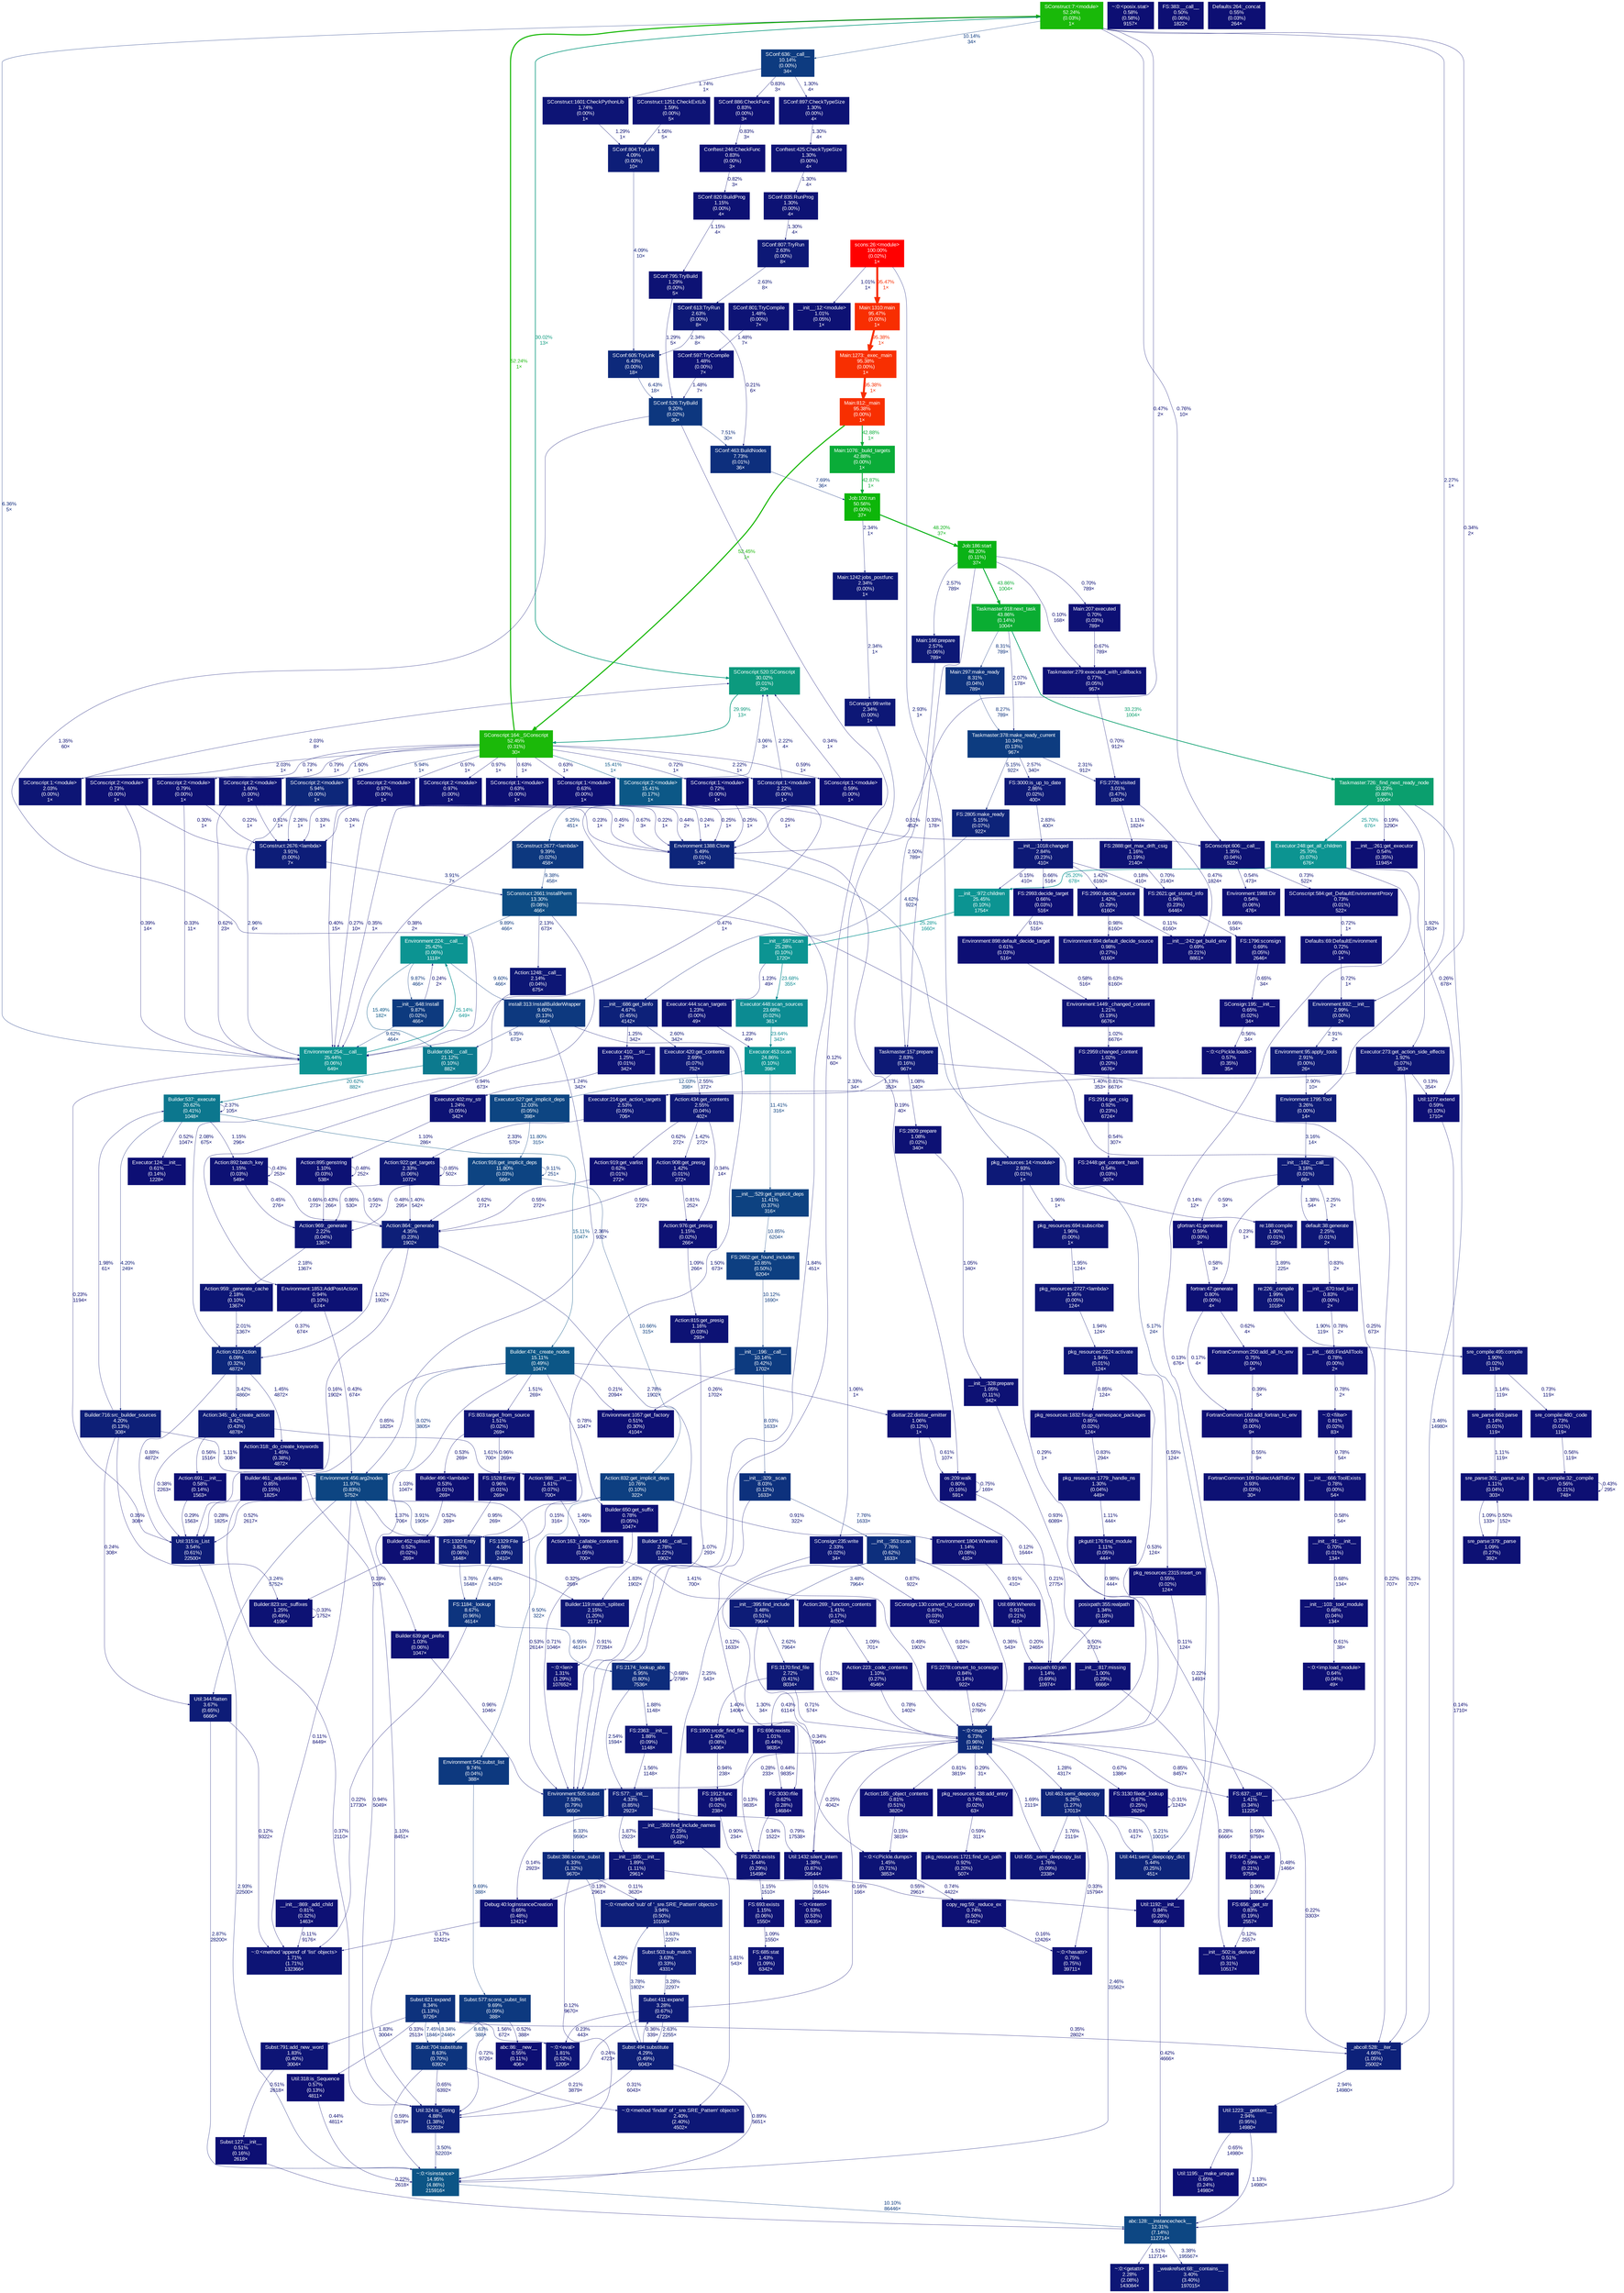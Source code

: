 digraph {
	graph [ranksep=0.25, fontname=Arial, nodesep=0.125];
	node [fontname=Arial, style=filled, height=0, width=0, shape=box, fontcolor=white];
	edge [fontname=Arial];
	0 [color="#0d2c7c", fontcolor="#ffffff", fontsize="10.00", label="FS:2174:_lookup_abs\n6.95%\n(0.80%)\n7536×"];
	0 -> 0 [color="#0d1074", label="0.68%\n2798×", arrowsize="0.35", fontsize="10.00", fontcolor="#0d1074", labeldistance="0.50", penwidth="0.50"];
	0 -> 922 [color="#0d1776", label="2.54%\n1594×", arrowsize="0.35", fontsize="10.00", fontcolor="#0d1776", labeldistance="0.50", penwidth="0.50"];
	0 -> 1370 [color="#0d1575", label="1.88%\n1148×", arrowsize="0.35", fontsize="10.00", fontcolor="#0d1575", labeldistance="0.50", penwidth="0.50"];
	1 [color="#0d347e", fontcolor="#ffffff", fontsize="10.00", label="FS:1184:_lookup\n8.67%\n(0.96%)\n4614×"];
	1 -> 0 [color="#0d2c7c", label="6.95%\n4614×", arrowsize="0.35", fontsize="10.00", fontcolor="#0d2c7c", labeldistance="0.50", penwidth="0.50"];
	1 -> 1806 [color="#0d0e73", label="0.22%\n17730×", arrowsize="0.35", fontsize="10.00", fontcolor="#0d0e73", labeldistance="0.50", penwidth="0.50"];
	6 [color="#0b9f6e", fontcolor="#ffffff", fontsize="10.00", label="Taskmaster:726:_find_next_ready_node\n33.23%\n(0.88%)\n1004×"];
	6 -> 550 [color="#0d1575", label="1.92%\n353×", arrowsize="0.35", fontsize="10.00", fontcolor="#0d1575", labeldistance="0.50", penwidth="0.50"];
	6 -> 583 [color="#0d1b77", label="3.46%\n14980×", arrowsize="0.35", fontsize="10.00", fontcolor="#0d1b77", labeldistance="0.50", penwidth="0.50"];
	6 -> 277 [color="#0d0e73", label="0.19%\n1290×", arrowsize="0.35", fontsize="10.00", fontcolor="#0d0e73", labeldistance="0.50", penwidth="0.50"];
	6 -> 1023 [color="#0c9491", label="25.70%\n676×", arrowsize="0.51", fontsize="10.00", fontcolor="#0c9491", labeldistance="1.03", penwidth="1.03"];
	12 [color="#0d1074", fontcolor="#ffffff", fontsize="10.00", label="Util:699:WhereIs\n0.91%\n(0.21%)\n410×"];
	12 -> 494 [color="#0d0e73", label="0.20%\n2465×", arrowsize="0.35", fontsize="10.00", fontcolor="#0d0e73", labeldistance="0.50", penwidth="0.50"];
	13 [color="#0d1174", fontcolor="#ffffff", fontsize="10.00", label="Environment:1804:WhereIs\n1.14%\n(0.08%)\n410×"];
	13 -> 12 [color="#0d1074", label="0.91%\n410×", arrowsize="0.35", fontsize="10.00", fontcolor="#0d1074", labeldistance="0.50", penwidth="0.50"];
	15 [color="#0d1074", fontcolor="#ffffff", fontsize="10.00", label="__init__:666:ToolExists\n0.78%\n(0.00%)\n54×"];
	15 -> 1366 [color="#0d0f73", label="0.58%\n54×", arrowsize="0.35", fontsize="10.00", fontcolor="#0d0f73", labeldistance="0.50", penwidth="0.50"];
	19 [color="#0d1174", fontcolor="#ffffff", fontsize="10.00", label="Action:892:batch_key\n1.15%\n(0.03%)\n549×"];
	19 -> 1104 [color="#0d0f74", label="0.66%\n273×", arrowsize="0.35", fontsize="10.00", fontcolor="#0d0f74", labeldistance="0.50", penwidth="0.50"];
	19 -> 354 [color="#0d0f73", label="0.45%\n276×", arrowsize="0.35", fontsize="10.00", fontcolor="#0d0f73", labeldistance="0.50", penwidth="0.50"];
	19 -> 19 [color="#0d0f73", label="0.43%\n253×", arrowsize="0.35", fontsize="10.00", fontcolor="#0d0f73", labeldistance="0.50", penwidth="0.50"];
	20 [color="#0c778e", fontcolor="#ffffff", fontsize="10.00", label="Builder:537:_execute\n20.62%\n(0.41%)\n1048×"];
	20 -> 19 [color="#0d1174", label="1.15%\n296×", arrowsize="0.35", fontsize="10.00", fontcolor="#0d1174", labeldistance="0.50", penwidth="0.50"];
	20 -> 20 [color="#0d1776", label="2.37%\n105×", arrowsize="0.35", fontsize="10.00", fontcolor="#0d1776", labeldistance="0.50", penwidth="0.50"];
	20 -> 22 [color="#0c5686", label="15.11%\n1047×", arrowsize="0.39", fontsize="10.00", fontcolor="#0c5686", labeldistance="0.60", penwidth="0.60"];
	20 -> 288 [color="#0d0f73", label="0.52%\n1047×", arrowsize="0.35", fontsize="10.00", fontcolor="#0d0f73", labeldistance="0.50", penwidth="0.50"];
	20 -> 227 [color="#0d1f78", label="4.20%\n249×", arrowsize="0.35", fontsize="10.00", fontcolor="#0d1f78", labeldistance="0.50", penwidth="0.50"];
	21 [color="#0d1074", fontcolor="#ffffff", fontsize="10.00", label="Builder:461:_adjustixes\n0.85%\n(0.15%)\n1825×"];
	21 -> 506 [color="#0d0e73", label="0.28%\n1825×", arrowsize="0.35", fontsize="10.00", fontcolor="#0d0e73", labeldistance="0.50", penwidth="0.50"];
	21 -> 510 [color="#0d0e73", label="0.37%\n2110×", arrowsize="0.35", fontsize="10.00", fontcolor="#0d0e73", labeldistance="0.50", penwidth="0.50"];
	22 [color="#0c5686", fontcolor="#ffffff", fontsize="10.00", label="Builder:474:_create_nodes\n15.11%\n(0.49%)\n1047×"];
	22 -> 292 [color="#0d1074", label="0.78%\n1047×", arrowsize="0.35", fontsize="10.00", fontcolor="#0d1074", labeldistance="0.50", penwidth="0.50"];
	22 -> 743 [color="#0d0e73", label="0.21%\n2094×", arrowsize="0.35", fontsize="10.00", fontcolor="#0d0e73", labeldistance="0.50", penwidth="0.50"];
	22 -> 267 [color="#0d1174", label="1.06%\n1×", arrowsize="0.35", fontsize="10.00", fontcolor="#0d1174", labeldistance="0.50", penwidth="0.50"];
	22 -> 240 [color="#0d317d", label="8.02%\n3805×", arrowsize="0.35", fontsize="10.00", fontcolor="#0d317d", labeldistance="0.50", penwidth="0.50"];
	22 -> 21 [color="#0d1074", label="0.85%\n1825×", arrowsize="0.35", fontsize="10.00", fontcolor="#0d1074", labeldistance="0.50", penwidth="0.50"];
	22 -> 388 [color="#0d1174", label="1.03%\n1047×", arrowsize="0.35", fontsize="10.00", fontcolor="#0d1174", labeldistance="0.50", penwidth="0.50"];
	22 -> 154 [color="#0d1375", label="1.51%\n269×", arrowsize="0.35", fontsize="10.00", fontcolor="#0d1375", labeldistance="0.50", penwidth="0.50"];
	30 [color="#0d327d", fontcolor="#ffffff", fontsize="10.00", label="Subst:621:expand\n8.34%\n(1.13%)\n9726×"];
	30 -> 507 [color="#0d0e73", label="0.33%\n2513×", arrowsize="0.35", fontsize="10.00", fontcolor="#0d0e73", labeldistance="0.50", penwidth="0.50"];
	30 -> 327 [color="#0d1475", label="1.83%\n3004×", arrowsize="0.35", fontsize="10.00", fontcolor="#0d1475", labeldistance="0.50", penwidth="0.50"];
	30 -> 583 [color="#0d0e73", label="0.35%\n2802×", arrowsize="0.35", fontsize="10.00", fontcolor="#0d0e73", labeldistance="0.50", penwidth="0.50"];
	30 -> 589 [color="#0d1375", label="1.56%\n672×", arrowsize="0.35", fontsize="10.00", fontcolor="#0d1375", labeldistance="0.50", penwidth="0.50"];
	30 -> 530 [color="#0d2e7c", label="7.45%\n1846×", arrowsize="0.35", fontsize="10.00", fontcolor="#0d2e7c", labeldistance="0.50", penwidth="0.50"];
	30 -> 510 [color="#0d1074", label="0.72%\n9726×", arrowsize="0.35", fontsize="10.00", fontcolor="#0d1074", labeldistance="0.50", penwidth="0.50"];
	42 [color="#0d1174", fontcolor="#ffffff", fontsize="10.00", label="SConscript:2:<module>\n0.97%\n(0.00%)\n1×"];
	42 -> 1212 [color="#0d0e73", label="0.27%\n10×", arrowsize="0.35", fontsize="10.00", fontcolor="#0d0e73", labeldistance="0.50", penwidth="0.50"];
	42 -> 753 [color="#0d0f73", label="0.44%\n2×", arrowsize="0.35", fontsize="10.00", fontcolor="#0d0f73", labeldistance="0.50", penwidth="0.50"];
	42 -> 1339 [color="#0d0e73", label="0.24%\n1×", arrowsize="0.35", fontsize="10.00", fontcolor="#0d0e73", labeldistance="0.50", penwidth="0.50"];
	43 [color="#1bb909", fontcolor="#ffffff", fontsize="10.00", label="SConscript:164:_SConscript\n52.45%\n(0.31%)\n30×"];
	43 -> 386 [color="#0d1074", label="0.73%\n1×", arrowsize="0.35", fontsize="10.00", fontcolor="#0d1074", labeldistance="0.50", penwidth="0.50"];
	43 -> 1184 [color="#0d0f74", label="0.59%\n1×", arrowsize="0.35", fontsize="10.00", fontcolor="#0d0f74", labeldistance="0.50", penwidth="0.50"];
	43 -> 1186 [color="#0d1575", label="2.03%\n1×", arrowsize="0.35", fontsize="10.00", fontcolor="#0d1575", labeldistance="0.50", penwidth="0.50"];
	43 -> 1188 [color="#0d1676", label="2.22%\n1×", arrowsize="0.35", fontsize="10.00", fontcolor="#0d1676", labeldistance="0.50", penwidth="0.50"];
	43 -> 42 [color="#0d1174", label="0.97%\n1×", arrowsize="0.35", fontsize="10.00", fontcolor="#0d1174", labeldistance="0.50", penwidth="0.50"];
	43 -> 316 [color="#19b909", label="52.24%\n1×", arrowsize="0.72", fontsize="10.00", fontcolor="#19b909", labeldistance="2.09", penwidth="2.09"];
	43 -> 322 [color="#0c5887", label="15.41%\n1×", arrowsize="0.39", fontsize="10.00", fontcolor="#0c5887", labeldistance="0.62", penwidth="0.62"];
	43 -> 220 [color="#0d1074", label="0.72%\n1×", arrowsize="0.35", fontsize="10.00", fontcolor="#0d1074", labeldistance="0.50", penwidth="0.50"];
	43 -> 1189 [color="#0d0f74", label="0.63%\n1×", arrowsize="0.35", fontsize="10.00", fontcolor="#0d0f74", labeldistance="0.50", penwidth="0.50"];
	43 -> 380 [color="#0d1074", label="0.79%\n1×", arrowsize="0.35", fontsize="10.00", fontcolor="#0d1074", labeldistance="0.50", penwidth="0.50"];
	43 -> 372 [color="#0d1375", label="1.60%\n1×", arrowsize="0.35", fontsize="10.00", fontcolor="#0d1375", labeldistance="0.50", penwidth="0.50"];
	43 -> 379 [color="#0d1174", label="0.97%\n1×", arrowsize="0.35", fontsize="10.00", fontcolor="#0d1174", labeldistance="0.50", penwidth="0.50"];
	43 -> 252 [color="#0d277a", label="5.94%\n1×", arrowsize="0.35", fontsize="10.00", fontcolor="#0d277a", labeldistance="0.50", penwidth="0.50"];
	43 -> 382 [color="#0d0f74", label="0.63%\n1×", arrowsize="0.35", fontsize="10.00", fontcolor="#0d0f74", labeldistance="0.50", penwidth="0.50"];
	47 [color="#0d0f74", fontcolor="#ffffff", fontsize="10.00", label="~:0:<imp.load_module>\n0.64%\n(0.04%)\n49×"];
	49 [color="#0d377f", fontcolor="#ffffff", fontsize="10.00", label="SConf:526:TryBuild\n9.20%\n(0.02%)\n30×"];
	49 -> 363 [color="#0d0d73", label="0.12%\n60×", arrowsize="0.35", fontsize="10.00", fontcolor="#0d0d73", labeldistance="0.50", penwidth="0.50"];
	49 -> 335 [color="#0d2e7c", label="7.51%\n30×", arrowsize="0.35", fontsize="10.00", fontcolor="#0d2e7c", labeldistance="0.50", penwidth="0.50"];
	49 -> 1212 [color="#0d1274", label="1.35%\n60×", arrowsize="0.35", fontsize="10.00", fontcolor="#0d1274", labeldistance="0.50", penwidth="0.50"];
	85 [color="#0d4582", fontcolor="#ffffff", fontsize="10.00", label="Executor:527:get_implicit_deps\n12.03%\n(0.05%)\n398×"];
	85 -> 930 [color="#0d4482", label="11.80%\n315×", arrowsize="0.35", fontsize="10.00", fontcolor="#0d4482", labeldistance="0.50", penwidth="0.50"];
	87 [color="#0d1074", fontcolor="#ffffff", fontsize="10.00", label="~:0:<filter>\n0.81%\n(0.02%)\n83×"];
	87 -> 15 [color="#0d1074", label="0.78%\n54×", arrowsize="0.35", fontsize="10.00", fontcolor="#0d1074", labeldistance="0.50", penwidth="0.50"];
	94 [color="#0d3b80", fontcolor="#ffffff", fontsize="10.00", label="SConf:636:__call__\n10.14%\n(0.00%)\n34×"];
	94 -> 1554 [color="#0d1274", label="1.30%\n4×", arrowsize="0.35", fontsize="10.00", fontcolor="#0d1274", labeldistance="0.50", penwidth="0.50"];
	94 -> 325 [color="#0d1074", label="0.83%\n3×", arrowsize="0.35", fontsize="10.00", fontcolor="#0d1074", labeldistance="0.50", penwidth="0.50"];
	94 -> 719 [color="#0d1475", label="1.74%\n1×", arrowsize="0.35", fontsize="10.00", fontcolor="#0d1475", labeldistance="0.50", penwidth="0.50"];
	111 [color="#0d1174", fontcolor="#ffffff", fontsize="10.00", label="FortranCommon:109:DialectAddToEnv\n0.93%\n(0.03%)\n30×"];
	113 [color="#0d2479", fontcolor="#ffffff", fontsize="10.00", label="Util:463:semi_deepcopy\n5.26%\n(1.27%)\n17013×"];
	113 -> 1520 [color="#0d0e73", label="0.33%\n15794×", arrowsize="0.35", fontsize="10.00", fontcolor="#0d0e73", labeldistance="0.50", penwidth="0.50"];
	113 -> 498 [color="#0d1776", label="2.46%\n31562×", arrowsize="0.35", fontsize="10.00", fontcolor="#0d1776", labeldistance="0.50", penwidth="0.50"];
	113 -> 696 [color="#0d1475", label="1.76%\n2119×", arrowsize="0.35", fontsize="10.00", fontcolor="#0d1475", labeldistance="0.50", penwidth="0.50"];
	113 -> 1146 [color="#0d1074", label="0.81%\n417×", arrowsize="0.35", fontsize="10.00", fontcolor="#0d1074", labeldistance="0.50", penwidth="0.50"];
	115 [color="#0d0f74", fontcolor="#ffffff", fontsize="10.00", label="gfortran:41:generate\n0.59%\n(0.00%)\n3×"];
	115 -> 553 [color="#0d0f73", label="0.58%\n3×", arrowsize="0.35", fontsize="10.00", fontcolor="#0d0f73", labeldistance="0.50", penwidth="0.50"];
	138 [color="#f82e01", fontcolor="#ffffff", fontsize="10.00", label="Main:1310:main\n95.47%\n(0.00%)\n1×"];
	138 -> 532 [color="#f82f01", label="95.38%\n1×", arrowsize="0.98", fontsize="10.00", fontcolor="#f82f01", labeldistance="3.82", penwidth="3.82"];
	148 [color="#0d2179", fontcolor="#ffffff", fontsize="10.00", label="__init__:686:get_binfo\n4.67%\n(0.45%)\n4142×"];
	148 -> 576 [color="#0d1876", label="2.60%\n342×", arrowsize="0.35", fontsize="10.00", fontcolor="#0d1876", labeldistance="0.50", penwidth="0.50"];
	148 -> 447 [color="#0d1274", label="1.25%\n342×", arrowsize="0.35", fontsize="10.00", fontcolor="#0d1274", labeldistance="0.50", penwidth="0.50"];
	150 [color="#0d1575", fontcolor="#ffffff", fontsize="10.00", label="sre_compile:495:compile\n1.90%\n(0.02%)\n119×"];
	150 -> 643 [color="#0d1074", label="0.73%\n119×", arrowsize="0.35", fontsize="10.00", fontcolor="#0d1074", labeldistance="0.50", penwidth="0.50"];
	150 -> 679 [color="#0d1174", label="1.14%\n119×", arrowsize="0.35", fontsize="10.00", fontcolor="#0d1174", labeldistance="0.50", penwidth="0.50"];
	153 [color="#0d0f73", fontcolor="#ffffff", fontsize="10.00", label="Builder:496:<lambda>\n0.53%\n(0.01%)\n269×"];
	153 -> 1438 [color="#0d0f73", label="0.52%\n269×", arrowsize="0.35", fontsize="10.00", fontcolor="#0d0f73", labeldistance="0.50", penwidth="0.50"];
	154 [color="#0d1375", fontcolor="#ffffff", fontsize="10.00", label="FS:803:target_from_source\n1.51%\n(0.02%)\n269×"];
	154 -> 153 [color="#0d0f73", label="0.53%\n269×", arrowsize="0.35", fontsize="10.00", fontcolor="#0d0f73", labeldistance="0.50", penwidth="0.50"];
	154 -> 241 [color="#0d1174", label="0.96%\n269×", arrowsize="0.35", fontsize="10.00", fontcolor="#0d1174", labeldistance="0.50", penwidth="0.50"];
	161 [color="#0ab316", fontcolor="#ffffff", fontsize="10.00", label="Job:186:start\n48.20%\n(0.11%)\n37×"];
	161 -> 1042 [color="#0d1876", label="2.57%\n789×", arrowsize="0.35", fontsize="10.00", fontcolor="#0d1876", labeldistance="0.50", penwidth="0.50"];
	161 -> 280 [color="#0aad32", label="43.86%\n1004×", arrowsize="0.66", fontsize="10.00", fontcolor="#0aad32", labeldistance="1.75", penwidth="1.75"];
	161 -> 217 [color="#0d1074", label="0.70%\n789×", arrowsize="0.35", fontsize="10.00", fontcolor="#0d1074", labeldistance="0.50", penwidth="0.50"];
	161 -> 282 [color="#0d0e73", label="0.33%\n178×", arrowsize="0.35", fontsize="10.00", fontcolor="#0d0e73", labeldistance="0.50", penwidth="0.50"];
	161 -> 954 [color="#0d0d73", label="0.10%\n168×", arrowsize="0.35", fontsize="10.00", fontcolor="#0d0d73", labeldistance="0.50", penwidth="0.50"];
	163 [color="#0d1274", fontcolor="#ffffff", fontsize="10.00", label="Builder:823:src_suffixes\n1.25%\n(0.49%)\n4106×"];
	163 -> 163 [color="#0d0e73", label="0.33%\n1752×", arrowsize="0.35", fontsize="10.00", fontcolor="#0d0e73", labeldistance="0.50", penwidth="0.50"];
	171 [color="#0d3b80", fontcolor="#ffffff", fontsize="10.00", label="__init__:196:__call__\n10.14%\n(0.42%)\n1702×"];
	171 -> 743 [color="#0d0e73", label="0.26%\n1702×", arrowsize="0.35", fontsize="10.00", fontcolor="#0d0e73", labeldistance="0.50", penwidth="0.50"];
	171 -> 629 [color="#0d317d", label="8.03%\n1633×", arrowsize="0.35", fontsize="10.00", fontcolor="#0d317d", labeldistance="0.50", penwidth="0.50"];
	176 [color="#0d1174", fontcolor="#ffffff", fontsize="10.00", label="FS:2959:changed_content\n1.02%\n(0.20%)\n6676×"];
	176 -> 454 [color="#0d1074", label="0.81%\n6676×", arrowsize="0.35", fontsize="10.00", fontcolor="#0d1074", labeldistance="0.50", penwidth="0.50"];
	177 [color="#0d1274", fontcolor="#ffffff", fontsize="10.00", label="Environment:1449:_changed_content\n1.21%\n(0.19%)\n6676×"];
	177 -> 176 [color="#0d1174", label="1.02%\n6676×", arrowsize="0.35", fontsize="10.00", fontcolor="#0d1174", labeldistance="0.50", penwidth="0.50"];
	180 [color="#0d1a77", fontcolor="#ffffff", fontsize="10.00", label="__init__:162:__call__\n3.16%\n(0.01%)\n68×"];
	180 -> 553 [color="#0d0e73", label="0.23%\n1×", arrowsize="0.35", fontsize="10.00", fontcolor="#0d0e73", labeldistance="0.50", penwidth="0.50"];
	180 -> 620 [color="#0d1676", label="2.25%\n2×", arrowsize="0.35", fontsize="10.00", fontcolor="#0d1676", labeldistance="0.50", penwidth="0.50"];
	180 -> 115 [color="#0d0f74", label="0.59%\n3×", arrowsize="0.35", fontsize="10.00", fontcolor="#0d0f74", labeldistance="0.50", penwidth="0.50"];
	196 [color="#0d1174", fontcolor="#ffffff", fontsize="10.00", label="__init__:12:<module>\n1.01%\n(0.05%)\n1×"];
	210 [color="#0d3c80", fontcolor="#ffffff", fontsize="10.00", label="Taskmaster:378:make_ready_current\n10.34%\n(0.13%)\n967×"];
	210 -> 941 [color="#0d2379", label="5.15%\n922×", arrowsize="0.35", fontsize="10.00", fontcolor="#0d2379", labeldistance="0.50", penwidth="0.50"];
	210 -> 211 [color="#0d1676", label="2.31%\n912×", arrowsize="0.35", fontsize="10.00", fontcolor="#0d1676", labeldistance="0.50", penwidth="0.50"];
	210 -> 1050 [color="#0d1876", label="2.57%\n340×", arrowsize="0.35", fontsize="10.00", fontcolor="#0d1876", labeldistance="0.50", penwidth="0.50"];
	211 [color="#0d1977", fontcolor="#ffffff", fontsize="10.00", label="FS:2726:visited\n3.01%\n(0.47%)\n1824×"];
	211 -> 278 [color="#0d0f73", label="0.47%\n1824×", arrowsize="0.35", fontsize="10.00", fontcolor="#0d0f73", labeldistance="0.50", penwidth="0.50"];
	211 -> 601 [color="#0d1174", label="1.11%\n1824×", arrowsize="0.35", fontsize="10.00", fontcolor="#0d1174", labeldistance="0.50", penwidth="0.50"];
	213 [color="#0c9492", fontcolor="#ffffff", fontsize="10.00", label="__init__:597:scan\n25.28%\n(0.10%)\n1720×"];
	213 -> 1423 [color="#0c8b92", label="23.68%\n355×", arrowsize="0.49", fontsize="10.00", fontcolor="#0c8b92", labeldistance="0.95", penwidth="0.95"];
	213 -> 1114 [color="#0d1274", label="1.23%\n49×", arrowsize="0.35", fontsize="10.00", fontcolor="#0d1274", labeldistance="0.50", penwidth="0.50"];
	215 [color="#0d0f73", fontcolor="#ffffff", fontsize="10.00", label="__init__:502:is_derived\n0.51%\n(0.31%)\n10517×"];
	216 [color="#0d1976", fontcolor="#ffffff", fontsize="10.00", label="__init__:1018:changed\n2.84%\n(0.23%)\n410×"];
	216 -> 328 [color="#0d0f74", label="0.66%\n516×", arrowsize="0.35", fontsize="10.00", fontcolor="#0d0f74", labeldistance="0.50", penwidth="0.50"];
	216 -> 329 [color="#0d1375", label="1.42%\n6160×", arrowsize="0.35", fontsize="10.00", fontcolor="#0d1375", labeldistance="0.50", penwidth="0.50"];
	216 -> 228 [color="#0d0d73", label="0.15%\n410×", arrowsize="0.35", fontsize="10.00", fontcolor="#0d0d73", labeldistance="0.50", penwidth="0.50"];
	216 -> 543 [color="#0d0e73", label="0.18%\n410×", arrowsize="0.35", fontsize="10.00", fontcolor="#0d0e73", labeldistance="0.50", penwidth="0.50"];
	217 [color="#0d1074", fontcolor="#ffffff", fontsize="10.00", label="Main:207:executed\n0.70%\n(0.03%)\n789×"];
	217 -> 954 [color="#0d0f74", label="0.67%\n789×", arrowsize="0.35", fontsize="10.00", fontcolor="#0d0f74", labeldistance="0.50", penwidth="0.50"];
	220 [color="#0d1074", fontcolor="#ffffff", fontsize="10.00", label="SConscript:1:<module>\n0.72%\n(0.00%)\n1×"];
	220 -> 753 [color="#0d0e73", label="0.25%\n1×", arrowsize="0.35", fontsize="10.00", fontcolor="#0d0e73", labeldistance="0.50", penwidth="0.50"];
	220 -> 1212 [color="#0d0f73", label="0.47%\n1×", arrowsize="0.35", fontsize="10.00", fontcolor="#0d0f73", labeldistance="0.50", penwidth="0.50"];
	227 [color="#0d1f78", fontcolor="#ffffff", fontsize="10.00", label="Builder:716:src_builder_sources\n4.20%\n(0.13%)\n308×"];
	227 -> 523 [color="#0d0e73", label="0.24%\n308×", arrowsize="0.35", fontsize="10.00", fontcolor="#0d0e73", labeldistance="0.50", penwidth="0.50"];
	227 -> 240 [color="#0d1174", label="1.11%\n308×", arrowsize="0.35", fontsize="10.00", fontcolor="#0d1174", labeldistance="0.50", penwidth="0.50"];
	227 -> 163 [color="#0d0e73", label="0.35%\n308×", arrowsize="0.35", fontsize="10.00", fontcolor="#0d0e73", labeldistance="0.50", penwidth="0.50"];
	227 -> 20 [color="#0d1575", label="1.98%\n61×", arrowsize="0.35", fontsize="10.00", fontcolor="#0d1575", labeldistance="0.50", penwidth="0.50"];
	228 [color="#0c9492", fontcolor="#ffffff", fontsize="10.00", label="__init__:972:children\n25.45%\n(0.10%)\n1754×"];
	228 -> 213 [color="#0c9492", label="25.28%\n1660×", arrowsize="0.50", fontsize="10.00", fontcolor="#0c9492", labeldistance="1.01", penwidth="1.01"];
	231 [color="#0d2b7b", fontcolor="#ffffff", fontsize="10.00", label="~:0:<map>\n6.73%\n(0.96%)\n11981×"];
	231 -> 1538 [color="#0d0e73", label="0.25%\n4042×", arrowsize="0.35", fontsize="10.00", fontcolor="#0d0e73", labeldistance="0.50", penwidth="0.50"];
	231 -> 393 [color="#0d0f74", label="0.67%\n1386×", arrowsize="0.35", fontsize="10.00", fontcolor="#0d0f74", labeldistance="0.50", penwidth="0.50"];
	231 -> 666 [color="#0d0e73", label="0.29%\n31×", arrowsize="0.35", fontsize="10.00", fontcolor="#0d0e73", labeldistance="0.50", penwidth="0.50"];
	231 -> 415 [color="#0d1074", label="0.81%\n3819×", arrowsize="0.35", fontsize="10.00", fontcolor="#0d1074", labeldistance="0.50", penwidth="0.50"];
	231 -> 583 [color="#0d0e73", label="0.22%\n3303×", arrowsize="0.35", fontsize="10.00", fontcolor="#0d0e73", labeldistance="0.50", penwidth="0.50"];
	231 -> 727 [color="#0d1074", label="0.85%\n8457×", arrowsize="0.35", fontsize="10.00", fontcolor="#0d1074", labeldistance="0.50", penwidth="0.50"];
	231 -> 363 [color="#0d0e73", label="0.28%\n233×", arrowsize="0.35", fontsize="10.00", fontcolor="#0d0e73", labeldistance="0.50", penwidth="0.50"];
	231 -> 113 [color="#0d1274", label="1.28%\n4317×", arrowsize="0.35", fontsize="10.00", fontcolor="#0d1274", labeldistance="0.50", penwidth="0.50"];
	237 [color="#0d1876", fontcolor="#ffffff", fontsize="10.00", label="SConf:613:TryRun\n2.63%\n(0.00%)\n8×"];
	237 -> 335 [color="#0d0e73", label="0.21%\n6×", arrowsize="0.35", fontsize="10.00", fontcolor="#0d0e73", labeldistance="0.50", penwidth="0.50"];
	237 -> 469 [color="#0d1776", label="2.34%\n8×", arrowsize="0.35", fontsize="10.00", fontcolor="#0d1776", labeldistance="0.50", penwidth="0.50"];
	238 [color="#0d1d78", fontcolor="#ffffff", fontsize="10.00", label="FS:1320:Entry\n3.82%\n(0.06%)\n1648×"];
	238 -> 1 [color="#0d1d78", label="3.76%\n1648×", arrowsize="0.35", fontsize="10.00", fontcolor="#0d1d78", labeldistance="0.50", penwidth="0.50"];
	239 [color="#0d397f", fontcolor="#ffffff", fontsize="10.00", label="install:313:InstallBuilderWrapper\n9.60%\n(0.13%)\n466×"];
	239 -> 240 [color="#0d1776", label="2.36%\n932×", arrowsize="0.35", fontsize="10.00", fontcolor="#0d1776", labeldistance="0.50", penwidth="0.50"];
	239 -> 238 [color="#0d1375", label="1.50%\n673×", arrowsize="0.35", fontsize="10.00", fontcolor="#0d1375", labeldistance="0.50", penwidth="0.50"];
	239 -> 804 [color="#0d247a", label="5.35%\n673×", arrowsize="0.35", fontsize="10.00", fontcolor="#0d247a", labeldistance="0.50", penwidth="0.50"];
	240 [color="#0d4582", fontcolor="#ffffff", fontsize="10.00", label="Environment:456:arg2nodes\n11.97%\n(0.83%)\n5752×"];
	240 -> 523 [color="#0d1a77", label="3.24%\n5752×", arrowsize="0.35", fontsize="10.00", fontcolor="#0d1a77", labeldistance="0.50", penwidth="0.50"];
	240 -> 1032 [color="#0d1d78", label="3.91%\n1905×", arrowsize="0.35", fontsize="10.00", fontcolor="#0d1d78", labeldistance="0.50", penwidth="0.50"];
	240 -> 363 [color="#0d0f73", label="0.53%\n2614×", arrowsize="0.35", fontsize="10.00", fontcolor="#0d0f73", labeldistance="0.50", penwidth="0.50"];
	240 -> 238 [color="#0d1274", label="1.37%\n706×", arrowsize="0.35", fontsize="10.00", fontcolor="#0d1274", labeldistance="0.50", penwidth="0.50"];
	240 -> 1806 [color="#0d0d73", label="0.11%\n8449×", arrowsize="0.35", fontsize="10.00", fontcolor="#0d0d73", labeldistance="0.50", penwidth="0.50"];
	240 -> 506 [color="#0d0f73", label="0.52%\n2617×", arrowsize="0.35", fontsize="10.00", fontcolor="#0d0f73", labeldistance="0.50", penwidth="0.50"];
	240 -> 510 [color="#0d1174", label="1.10%\n8451×", arrowsize="0.35", fontsize="10.00", fontcolor="#0d1174", labeldistance="0.50", penwidth="0.50"];
	241 [color="#0d1174", fontcolor="#ffffff", fontsize="10.00", label="FS:1528:Entry\n0.96%\n(0.01%)\n269×"];
	241 -> 238 [color="#0d1174", label="0.95%\n269×", arrowsize="0.35", fontsize="10.00", fontcolor="#0d1174", labeldistance="0.50", penwidth="0.50"];
	243 [color="#0d1375", fontcolor="#ffffff", fontsize="10.00", label="FS:685:stat\n1.43%\n(1.09%)\n6342×"];
	246 [color="#0d1274", fontcolor="#ffffff", fontsize="10.00", label="FS:693:exists\n1.15%\n(0.06%)\n1550×"];
	246 -> 243 [color="#0d1174", label="1.09%\n1550×", arrowsize="0.35", fontsize="10.00", fontcolor="#0d1174", labeldistance="0.50", penwidth="0.50"];
	248 [color="#0d1074", fontcolor="#ffffff", fontsize="10.00", label="FS:656:_get_str\n0.83%\n(0.19%)\n2557×"];
	248 -> 215 [color="#0d0d73", label="0.12%\n2557×", arrowsize="0.35", fontsize="10.00", fontcolor="#0d0d73", labeldistance="0.50", penwidth="0.50"];
	252 [color="#0d277a", fontcolor="#ffffff", fontsize="10.00", label="SConscript:2:<module>\n5.94%\n(0.00%)\n1×"];
	252 -> 1212 [color="#0d1977", label="2.96%\n6×", arrowsize="0.35", fontsize="10.00", fontcolor="#0d1977", labeldistance="0.50", penwidth="0.50"];
	252 -> 753 [color="#0d1074", label="0.67%\n3×", arrowsize="0.35", fontsize="10.00", fontcolor="#0d1074", labeldistance="0.50", penwidth="0.50"];
	252 -> 1339 [color="#0d1676", label="2.26%\n1×", arrowsize="0.35", fontsize="10.00", fontcolor="#0d1676", labeldistance="0.50", penwidth="0.50"];
	257 [color="#0d2f7d", fontcolor="#ffffff", fontsize="10.00", label="__init__:353:scan\n7.76%\n(0.62%)\n1633×"];
	257 -> 1124 [color="#0d1676", label="2.25%\n543×", arrowsize="0.35", fontsize="10.00", fontcolor="#0d1676", labeldistance="0.50", penwidth="0.50"];
	257 -> 231 [color="#0d0e73", label="0.36%\n543×", arrowsize="0.35", fontsize="10.00", fontcolor="#0d0e73", labeldistance="0.50", penwidth="0.50"];
	257 -> 1623 [color="#0d1c77", label="3.48%\n7964×", arrowsize="0.35", fontsize="10.00", fontcolor="#0d1c77", labeldistance="0.50", penwidth="0.50"];
	257 -> 727 [color="#0d0e73", label="0.22%\n1493×", arrowsize="0.35", fontsize="10.00", fontcolor="#0d0e73", labeldistance="0.50", penwidth="0.50"];
	267 [color="#0d1174", fontcolor="#ffffff", fontsize="10.00", label="disttar:22:disttar_emitter\n1.06%\n(0.12%)\n1×"];
	267 -> 494 [color="#0d0d73", label="0.12%\n1644×", arrowsize="0.35", fontsize="10.00", fontcolor="#0d0d73", labeldistance="0.50", penwidth="0.50"];
	267 -> 856 [color="#0d0f74", label="0.61%\n107×", arrowsize="0.35", fontsize="10.00", fontcolor="#0d0f74", labeldistance="0.50", penwidth="0.50"];
	276 [color="#0d1977", fontcolor="#ffffff", fontsize="10.00", label="pkg_resources:14:<module>\n2.93%\n(0.01%)\n1×"];
	276 -> 612 [color="#0d1575", label="1.96%\n1×", arrowsize="0.35", fontsize="10.00", fontcolor="#0d1575", labeldistance="0.50", penwidth="0.50"];
	276 -> 231 [color="#0d0e73", label="0.29%\n1×", arrowsize="0.35", fontsize="10.00", fontcolor="#0d0e73", labeldistance="0.50", penwidth="0.50"];
	276 -> 1320 [color="#0d0d73", label="0.14%\n12×", arrowsize="0.35", fontsize="10.00", fontcolor="#0d0d73", labeldistance="0.50", penwidth="0.50"];
	277 [color="#0d0f73", fontcolor="#ffffff", fontsize="10.00", label="__init__:261:get_executor\n0.54%\n(0.35%)\n11945×"];
	278 [color="#0d1074", fontcolor="#ffffff", fontsize="10.00", label="__init__:242:get_build_env\n0.69%\n(0.21%)\n8861×"];
	279 [color="#0d1174", fontcolor="#ffffff", fontsize="10.00", label="Environment:1853:AddPostAction\n0.94%\n(0.10%)\n674×"];
	279 -> 240 [color="#0d0e73", label="0.43%\n674×", arrowsize="0.35", fontsize="10.00", fontcolor="#0d0e73", labeldistance="0.50", penwidth="0.50"];
	279 -> 837 [color="#0d0e73", label="0.37%\n674×", arrowsize="0.35", fontsize="10.00", fontcolor="#0d0e73", labeldistance="0.50", penwidth="0.50"];
	280 [color="#0aad32", fontcolor="#ffffff", fontsize="10.00", label="Taskmaster:918:next_task\n43.86%\n(0.14%)\n1004×"];
	280 -> 6 [color="#0b9f6e", label="33.23%\n1004×", arrowsize="0.58", fontsize="10.00", fontcolor="#0b9f6e", labeldistance="1.33", penwidth="1.33"];
	280 -> 1670 [color="#0d327d", label="8.31%\n789×", arrowsize="0.35", fontsize="10.00", fontcolor="#0d327d", labeldistance="0.50", penwidth="0.50"];
	280 -> 210 [color="#0d1575", label="2.07%\n178×", arrowsize="0.35", fontsize="10.00", fontcolor="#0d1575", labeldistance="0.50", penwidth="0.50"];
	282 [color="#0d1976", fontcolor="#ffffff", fontsize="10.00", label="Taskmaster:157:prepare\n2.83%\n(0.16%)\n967×"];
	282 -> 583 [color="#0d0e73", label="0.22%\n707×", arrowsize="0.35", fontsize="10.00", fontcolor="#0d0e73", labeldistance="0.50", penwidth="0.50"];
	282 -> 986 [color="#0d1174", label="1.08%\n340×", arrowsize="0.35", fontsize="10.00", fontcolor="#0d1174", labeldistance="0.50", penwidth="0.50"];
	282 -> 1115 [color="#0d1174", label="1.13%\n353×", arrowsize="0.35", fontsize="10.00", fontcolor="#0d1174", labeldistance="0.50", penwidth="0.50"];
	286 [color="#0d1174", fontcolor="#ffffff", fontsize="10.00", label="pkgutil:176:find_module\n1.11%\n(0.05%)\n444×"];
	286 -> 724 [color="#0d1174", label="0.98%\n444×", arrowsize="0.35", fontsize="10.00", fontcolor="#0d1174", labeldistance="0.50", penwidth="0.50"];
	288 [color="#0d0f74", fontcolor="#ffffff", fontsize="10.00", label="Executor:124:__init__\n0.61%\n(0.14%)\n1228×"];
	290 [color="#0d0f74", fontcolor="#ffffff", fontsize="10.00", label="Action:919:get_varlist\n0.62%\n(0.01%)\n272×"];
	290 -> 1104 [color="#0d0f73", label="0.55%\n272×", arrowsize="0.35", fontsize="10.00", fontcolor="#0d0f73", labeldistance="0.50", penwidth="0.50"];
	291 [color="#0d1776", fontcolor="#ffffff", fontsize="10.00", label="Action:434:get_contents\n2.55%\n(0.04%)\n402×"];
	291 -> 290 [color="#0d0f74", label="0.62%\n272×", arrowsize="0.35", fontsize="10.00", fontcolor="#0d0f74", labeldistance="0.50", penwidth="0.50"];
	291 -> 1491 [color="#0d1375", label="1.42%\n272×", arrowsize="0.35", fontsize="10.00", fontcolor="#0d1375", labeldistance="0.50", penwidth="0.50"];
	291 -> 1337 [color="#0d0e73", label="0.34%\n14×", arrowsize="0.35", fontsize="10.00", fontcolor="#0d0e73", labeldistance="0.50", penwidth="0.50"];
	292 [color="#0d1074", fontcolor="#ffffff", fontsize="10.00", label="Builder:650:get_suffix\n0.78%\n(0.05%)\n1047×"];
	292 -> 363 [color="#0d1074", label="0.71%\n1046×", arrowsize="0.35", fontsize="10.00", fontcolor="#0d1074", labeldistance="0.50", penwidth="0.50"];
	300 [color="#0d3f81", fontcolor="#ffffff", fontsize="10.00", label="FS:2662:get_found_includes\n10.85%\n(0.50%)\n6204×"];
	300 -> 171 [color="#0d3b80", label="10.12%\n1690×", arrowsize="0.35", fontsize="10.00", fontcolor="#0d3b80", labeldistance="0.50", penwidth="0.50"];
	316 [color="#19b909", fontcolor="#ffffff", fontsize="10.00", label="SConstruct:7:<module>\n52.24%\n(0.03%)\n1×"];
	316 -> 1212 [color="#0d297b", label="6.36%\n5×", arrowsize="0.35", fontsize="10.00", fontcolor="#0d297b", labeldistance="0.50", penwidth="0.50"];
	316 -> 94 [color="#0d3b80", label="10.14%\n34×", arrowsize="0.35", fontsize="10.00", fontcolor="#0d3b80", labeldistance="0.50", penwidth="0.50"];
	316 -> 463 [color="#0c9a7e", label="30.02%\n13×", arrowsize="0.55", fontsize="10.00", fontcolor="#0c9a7e", labeldistance="1.20", penwidth="1.20"];
	316 -> 495 [color="#0d1074", label="0.76%\n10×", arrowsize="0.35", fontsize="10.00", fontcolor="#0d1074", labeldistance="0.50", penwidth="0.50"];
	316 -> 753 [color="#0d0f73", label="0.47%\n2×", arrowsize="0.35", fontsize="10.00", fontcolor="#0d0f73", labeldistance="0.50", penwidth="0.50"];
	316 -> 759 [color="#0d1676", label="2.27%\n1×", arrowsize="0.35", fontsize="10.00", fontcolor="#0d1676", labeldistance="0.50", penwidth="0.50"];
	316 -> 381 [color="#0d0e73", label="0.34%\n2×", arrowsize="0.35", fontsize="10.00", fontcolor="#0d0e73", labeldistance="0.50", penwidth="0.50"];
	318 [color="#0d297b", fontcolor="#ffffff", fontsize="10.00", label="Subst:386:scons_subst\n6.33%\n(1.32%)\n9670×"];
	318 -> 498 [color="#0d0d73", label="0.12%\n9670×", arrowsize="0.35", fontsize="10.00", fontcolor="#0d0d73", labeldistance="0.50", penwidth="0.50"];
	318 -> 1342 [color="#0d0d73", label="0.11%\n3620×", arrowsize="0.35", fontsize="10.00", fontcolor="#0d0d73", labeldistance="0.50", penwidth="0.50"];
	318 -> 533 [color="#0d1f78", label="4.29%\n1802×", arrowsize="0.35", fontsize="10.00", fontcolor="#0d1f78", labeldistance="0.50", penwidth="0.50"];
	322 [color="#0c5887", fontcolor="#ffffff", fontsize="10.00", label="SConscript:2:<module>\n15.41%\n(0.17%)\n1×"];
	322 -> 363 [color="#0d1475", label="1.84%\n451×", arrowsize="0.35", fontsize="10.00", fontcolor="#0d1475", labeldistance="0.50", penwidth="0.50"];
	322 -> 1325 [color="#0d377f", label="9.25%\n451×", arrowsize="0.35", fontsize="10.00", fontcolor="#0d377f", labeldistance="0.50", penwidth="0.50"];
	322 -> 495 [color="#0d0f73", label="0.51%\n452×", arrowsize="0.35", fontsize="10.00", fontcolor="#0d0f73", labeldistance="0.50", penwidth="0.50"];
	322 -> 463 [color="#0d1a77", label="3.06%\n3×", arrowsize="0.35", fontsize="10.00", fontcolor="#0d1a77", labeldistance="0.50", penwidth="0.50"];
	322 -> 856 [color="#0d0e73", label="0.19%\n40×", arrowsize="0.35", fontsize="10.00", fontcolor="#0d0e73", labeldistance="0.50", penwidth="0.50"];
	324 [color="#0d1074", fontcolor="#ffffff", fontsize="10.00", label="Conftest:246:CheckFunc\n0.83%\n(0.00%)\n3×"];
	324 -> 608 [color="#0d1074", label="0.82%\n3×", arrowsize="0.35", fontsize="10.00", fontcolor="#0d1074", labeldistance="0.50", penwidth="0.50"];
	325 [color="#0d1074", fontcolor="#ffffff", fontsize="10.00", label="SConf:886:CheckFunc\n0.83%\n(0.00%)\n3×"];
	325 -> 324 [color="#0d1074", label="0.83%\n3×", arrowsize="0.35", fontsize="10.00", fontcolor="#0d1074", labeldistance="0.50", penwidth="0.50"];
	327 [color="#0d1475", fontcolor="#ffffff", fontsize="10.00", label="Subst:791:add_new_word\n1.83%\n(0.40%)\n3004×"];
	327 -> 936 [color="#0d0f73", label="0.51%\n2618×", arrowsize="0.35", fontsize="10.00", fontcolor="#0d0f73", labeldistance="0.50", penwidth="0.50"];
	328 [color="#0d0f74", fontcolor="#ffffff", fontsize="10.00", label="FS:2993:decide_target\n0.66%\n(0.03%)\n516×"];
	328 -> 1235 [color="#0d0f74", label="0.61%\n516×", arrowsize="0.35", fontsize="10.00", fontcolor="#0d0f74", labeldistance="0.50", penwidth="0.50"];
	329 [color="#0d1375", fontcolor="#ffffff", fontsize="10.00", label="FS:2990:decide_source\n1.42%\n(0.29%)\n6160×"];
	329 -> 1234 [color="#0d1174", label="0.98%\n6160×", arrowsize="0.35", fontsize="10.00", fontcolor="#0d1174", labeldistance="0.50", penwidth="0.50"];
	329 -> 278 [color="#0d0d73", label="0.11%\n6160×", arrowsize="0.35", fontsize="10.00", fontcolor="#0d0d73", labeldistance="0.50", penwidth="0.50"];
	331 [color="#ff0000", fontcolor="#ffffff", fontsize="10.00", label="scons:26:<module>\n100.00%\n(0.02%)\n1×"];
	331 -> 196 [color="#0d1174", label="1.01%\n1×", arrowsize="0.35", fontsize="10.00", fontcolor="#0d1174", labeldistance="0.50", penwidth="0.50"];
	331 -> 276 [color="#0d1977", label="2.93%\n1×", arrowsize="0.35", fontsize="10.00", fontcolor="#0d1977", labeldistance="0.50", penwidth="0.50"];
	331 -> 138 [color="#f82e01", label="95.47%\n1×", arrowsize="0.98", fontsize="10.00", fontcolor="#f82e01", labeldistance="3.82", penwidth="3.82"];
	335 [color="#0d2f7d", fontcolor="#ffffff", fontsize="10.00", label="SConf:463:BuildNodes\n7.73%\n(0.01%)\n36×"];
	335 -> 1179 [color="#0d2f7d", label="7.69%\n36×", arrowsize="0.35", fontsize="10.00", fontcolor="#0d2f7d", labeldistance="0.50", penwidth="0.50"];
	336 [color="#f82f01", fontcolor="#ffffff", fontsize="10.00", label="Main:812:_main\n95.38%\n(0.00%)\n1×"];
	336 -> 655 [color="#0aac38", label="42.88%\n1×", arrowsize="0.65", fontsize="10.00", fontcolor="#0aac38", labeldistance="1.72", penwidth="1.72"];
	336 -> 43 [color="#1bb909", label="52.45%\n1×", arrowsize="0.72", fontsize="10.00", fontcolor="#1bb909", labeldistance="2.10", penwidth="2.10"];
	344 [color="#0c9393", fontcolor="#ffffff", fontsize="10.00", label="Executor:453:scan\n24.86%\n(0.10%)\n398×"];
	344 -> 844 [color="#0d4281", label="11.41%\n316×", arrowsize="0.35", fontsize="10.00", fontcolor="#0d4281", labeldistance="0.50", penwidth="0.50"];
	344 -> 85 [color="#0d4582", label="12.03%\n398×", arrowsize="0.35", fontsize="10.00", fontcolor="#0d4582", labeldistance="0.50", penwidth="0.50"];
	353 [color="#0d1676", fontcolor="#ffffff", fontsize="10.00", label="Action:959:_generate_cache\n2.18%\n(0.10%)\n1367×"];
	353 -> 837 [color="#0d1575", label="2.01%\n1367×", arrowsize="0.35", fontsize="10.00", fontcolor="#0d1575", labeldistance="0.50", penwidth="0.50"];
	354 [color="#0d1676", fontcolor="#ffffff", fontsize="10.00", label="Action:969:_generate\n2.22%\n(0.04%)\n1367×"];
	354 -> 353 [color="#0d1676", label="2.18%\n1367×", arrowsize="0.35", fontsize="10.00", fontcolor="#0d1676", labeldistance="0.50", penwidth="0.50"];
	360 [color="#0d1575", fontcolor="#ffffff", fontsize="10.00", label="__init__:185:__init__\n1.89%\n(1.11%)\n2961×"];
	360 -> 1390 [color="#0d0f73", label="0.55%\n2961×", arrowsize="0.35", fontsize="10.00", fontcolor="#0d0f73", labeldistance="0.50", penwidth="0.50"];
	360 -> 573 [color="#0d0d73", label="0.13%\n2961×", arrowsize="0.35", fontsize="10.00", fontcolor="#0d0d73", labeldistance="0.50", penwidth="0.50"];
	363 [color="#0d2e7c", fontcolor="#ffffff", fontsize="10.00", label="Environment:505:subst\n7.53%\n(0.79%)\n9650×"];
	363 -> 318 [color="#0d297b", label="6.33%\n9590×", arrowsize="0.35", fontsize="10.00", fontcolor="#0d297b", labeldistance="0.50", penwidth="0.50"];
	371 [color="#0d1274", fontcolor="#ffffff", fontsize="10.00", label="Action:815:get_presig\n1.16%\n(0.03%)\n293×"];
	371 -> 363 [color="#0d1174", label="1.07%\n293×", arrowsize="0.35", fontsize="10.00", fontcolor="#0d1174", labeldistance="0.50", penwidth="0.50"];
	372 [color="#0d1375", fontcolor="#ffffff", fontsize="10.00", label="SConscript:2:<module>\n1.60%\n(0.00%)\n1×"];
	372 -> 1212 [color="#0d0f74", label="0.62%\n23×", arrowsize="0.35", fontsize="10.00", fontcolor="#0d0f74", labeldistance="0.50", penwidth="0.50"];
	372 -> 753 [color="#0d0f73", label="0.45%\n2×", arrowsize="0.35", fontsize="10.00", fontcolor="#0d0f73", labeldistance="0.50", penwidth="0.50"];
	372 -> 1339 [color="#0d0f73", label="0.51%\n1×", arrowsize="0.35", fontsize="10.00", fontcolor="#0d0f73", labeldistance="0.50", penwidth="0.50"];
	379 [color="#0d1174", fontcolor="#ffffff", fontsize="10.00", label="SConscript:2:<module>\n0.97%\n(0.00%)\n1×"];
	379 -> 1212 [color="#0d0e73", label="0.40%\n15×", arrowsize="0.35", fontsize="10.00", fontcolor="#0d0e73", labeldistance="0.50", penwidth="0.50"];
	379 -> 753 [color="#0d0e73", label="0.22%\n1×", arrowsize="0.35", fontsize="10.00", fontcolor="#0d0e73", labeldistance="0.50", penwidth="0.50"];
	379 -> 1339 [color="#0d0e73", label="0.33%\n1×", arrowsize="0.35", fontsize="10.00", fontcolor="#0d0e73", labeldistance="0.50", penwidth="0.50"];
	380 [color="#0d1074", fontcolor="#ffffff", fontsize="10.00", label="SConscript:2:<module>\n0.79%\n(0.00%)\n1×"];
	380 -> 1212 [color="#0d0e73", label="0.33%\n11×", arrowsize="0.35", fontsize="10.00", fontcolor="#0d0e73", labeldistance="0.50", penwidth="0.50"];
	380 -> 753 [color="#0d0e73", label="0.23%\n1×", arrowsize="0.35", fontsize="10.00", fontcolor="#0d0e73", labeldistance="0.50", penwidth="0.50"];
	380 -> 1339 [color="#0d0e73", label="0.22%\n1×", arrowsize="0.35", fontsize="10.00", fontcolor="#0d0e73", labeldistance="0.50", penwidth="0.50"];
	381 [color="#0d1b77", fontcolor="#ffffff", fontsize="10.00", label="Environment:1795:Tool\n3.26%\n(0.00%)\n14×"];
	381 -> 180 [color="#0d1a77", label="3.16%\n14×", arrowsize="0.35", fontsize="10.00", fontcolor="#0d1a77", labeldistance="0.50", penwidth="0.50"];
	382 [color="#0d0f74", fontcolor="#ffffff", fontsize="10.00", label="SConscript:1:<module>\n0.63%\n(0.00%)\n1×"];
	382 -> 753 [color="#0d0e73", label="0.24%\n1×", arrowsize="0.35", fontsize="10.00", fontcolor="#0d0e73", labeldistance="0.50", penwidth="0.50"];
	382 -> 1212 [color="#0d0e73", label="0.35%\n1×", arrowsize="0.35", fontsize="10.00", fontcolor="#0d0e73", labeldistance="0.50", penwidth="0.50"];
	386 [color="#0d1074", fontcolor="#ffffff", fontsize="10.00", label="SConscript:2:<module>\n0.73%\n(0.00%)\n1×"];
	386 -> 1212 [color="#0d0e73", label="0.39%\n14×", arrowsize="0.35", fontsize="10.00", fontcolor="#0d0e73", labeldistance="0.50", penwidth="0.50"];
	386 -> 1339 [color="#0d0e73", label="0.30%\n1×", arrowsize="0.35", fontsize="10.00", fontcolor="#0d0e73", labeldistance="0.50", penwidth="0.50"];
	388 [color="#0d1174", fontcolor="#ffffff", fontsize="10.00", label="Builder:639:get_prefix\n1.03%\n(0.06%)\n1047×"];
	388 -> 363 [color="#0d1174", label="0.96%\n1046×", arrowsize="0.35", fontsize="10.00", fontcolor="#0d1174", labeldistance="0.50", penwidth="0.50"];
	391 [color="#0d0f73", fontcolor="#ffffff", fontsize="10.00", label="Environment:1988:Dir\n0.54%\n(0.06%)\n476×"];
	393 [color="#0d0f74", fontcolor="#ffffff", fontsize="10.00", label="FS:3130:filedir_lookup\n0.67%\n(0.25%)\n2629×"];
	393 -> 393 [color="#0d0e73", label="0.31%\n1243×", arrowsize="0.35", fontsize="10.00", fontcolor="#0d0e73", labeldistance="0.50", penwidth="0.50"];
	401 [color="#0d1174", fontcolor="#ffffff", fontsize="10.00", label="__init__:817:missing\n1.00%\n(0.29%)\n6666×"];
	401 -> 624 [color="#0d0f73", label="0.43%\n6114×", arrowsize="0.35", fontsize="10.00", fontcolor="#0d0f73", labeldistance="0.50", penwidth="0.50"];
	401 -> 215 [color="#0d0e73", label="0.28%\n6666×", arrowsize="0.35", fontsize="10.00", fontcolor="#0d0e73", labeldistance="0.50", penwidth="0.50"];
	415 [color="#0d1074", fontcolor="#ffffff", fontsize="10.00", label="Action:185:_object_contents\n0.81%\n(0.51%)\n3820×"];
	415 -> 569 [color="#0d0d73", label="0.15%\n3819×", arrowsize="0.35", fontsize="10.00", fontcolor="#0d0d73", labeldistance="0.50", penwidth="0.50"];
	416 [color="#0d1375", fontcolor="#ffffff", fontsize="10.00", label="Action:269:_function_contents\n1.41%\n(0.17%)\n4520×"];
	416 -> 231 [color="#0d0d73", label="0.17%\n682×", arrowsize="0.35", fontsize="10.00", fontcolor="#0d0d73", labeldistance="0.50", penwidth="0.50"];
	416 -> 694 [color="#0d1174", label="1.09%\n701×", arrowsize="0.35", fontsize="10.00", fontcolor="#0d1174", labeldistance="0.50", penwidth="0.50"];
	423 [color="#0d1375", fontcolor="#ffffff", fontsize="10.00", label="SConstruct:1251:CheckExtLib\n1.59%\n(0.00%)\n5×"];
	423 -> 818 [color="#0d1375", label="1.56%\n5×", arrowsize="0.35", fontsize="10.00", fontcolor="#0d1375", labeldistance="0.50", penwidth="0.50"];
	426 [color="#0d0f74", fontcolor="#ffffff", fontsize="10.00", label="FS:3030:rfile\n0.62%\n(0.28%)\n14684×"];
	426 -> 1264 [color="#0d0e73", label="0.34%\n1522×", arrowsize="0.35", fontsize="10.00", fontcolor="#0d0e73", labeldistance="0.50", penwidth="0.50"];
	429 [color="#0d1375", fontcolor="#ffffff", fontsize="10.00", label="FS:1900:srcdir_find_file\n1.40%\n(0.08%)\n1406×"];
	429 -> 527 [color="#0d1174", label="0.94%\n238×", arrowsize="0.35", fontsize="10.00", fontcolor="#0d1174", labeldistance="0.50", penwidth="0.50"];
	439 [color="#0d1676", fontcolor="#ffffff", fontsize="10.00", label="~:0:<getattr>\n2.28%\n(2.08%)\n143084×"];
	446 [color="#0d1274", fontcolor="#ffffff", fontsize="10.00", label="Executor:402:my_str\n1.24%\n(0.05%)\n342×"];
	446 -> 931 [color="#0d1174", label="1.10%\n286×", arrowsize="0.35", fontsize="10.00", fontcolor="#0d1174", labeldistance="0.50", penwidth="0.50"];
	447 [color="#0d1274", fontcolor="#ffffff", fontsize="10.00", label="Executor:410:__str__\n1.25%\n(0.01%)\n342×"];
	447 -> 446 [color="#0d1274", label="1.24%\n342×", arrowsize="0.35", fontsize="10.00", fontcolor="#0d1274", labeldistance="0.50", penwidth="0.50"];
	449 [color="#0d1274", fontcolor="#ffffff", fontsize="10.00", label="pkg_resources:1779:_handle_ns\n1.30%\n(0.04%)\n449×"];
	449 -> 286 [color="#0d1174", label="1.11%\n444×", arrowsize="0.35", fontsize="10.00", fontcolor="#0d1174", labeldistance="0.50", penwidth="0.50"];
	451 [color="#0d1074", fontcolor="#ffffff", fontsize="10.00", label="pkg_resources:1832:fixup_namespace_packages\n0.85%\n(0.02%)\n124×"];
	451 -> 449 [color="#0d1074", label="0.83%\n294×", arrowsize="0.35", fontsize="10.00", fontcolor="#0d1074", labeldistance="0.50", penwidth="0.50"];
	454 [color="#0d1174", fontcolor="#ffffff", fontsize="10.00", label="FS:2914:get_csig\n0.92%\n(0.23%)\n6724×"];
	454 -> 628 [color="#0d0f73", label="0.54%\n307×", arrowsize="0.35", fontsize="10.00", fontcolor="#0d0f73", labeldistance="0.50", penwidth="0.50"];
	457 [color="#0d1174", fontcolor="#ffffff", fontsize="10.00", label="pkg_resources:1721:find_on_path\n0.92%\n(0.20%)\n507×"];
	460 [color="#0d0f73", fontcolor="#ffffff", fontsize="10.00", label="pkg_resources:2315:insert_on\n0.55%\n(0.02%)\n124×"];
	460 -> 231 [color="#0d0d73", label="0.11%\n124×", arrowsize="0.35", fontsize="10.00", fontcolor="#0d0d73", labeldistance="0.50", penwidth="0.50"];
	463 [color="#0c9a7e", fontcolor="#ffffff", fontsize="10.00", label="SConscript:520:SConscript\n30.02%\n(0.01%)\n29×"];
	463 -> 43 [color="#0c9a7e", label="29.99%\n13×", arrowsize="0.55", fontsize="10.00", fontcolor="#0c9a7e", labeldistance="1.20", penwidth="1.20"];
	469 [color="#0d297b", fontcolor="#ffffff", fontsize="10.00", label="SConf:605:TryLink\n6.43%\n(0.00%)\n18×"];
	469 -> 49 [color="#0d297b", label="6.43%\n18×", arrowsize="0.35", fontsize="10.00", fontcolor="#0d297b", labeldistance="0.50", penwidth="0.50"];
	470 [color="#0d1274", fontcolor="#ffffff", fontsize="10.00", label="SConf:795:TryBuild\n1.29%\n(0.00%)\n5×"];
	470 -> 49 [color="#0d1274", label="1.29%\n5×", arrowsize="0.35", fontsize="10.00", fontcolor="#0d1274", labeldistance="0.50", penwidth="0.50"];
	471 [color="#0d1375", fontcolor="#ffffff", fontsize="10.00", label="SConf:597:TryCompile\n1.48%\n(0.00%)\n7×"];
	471 -> 49 [color="#0d1375", label="1.48%\n7×", arrowsize="0.35", fontsize="10.00", fontcolor="#0d1375", labeldistance="0.50", penwidth="0.50"];
	472 [color="#0d0f73", fontcolor="#ffffff", fontsize="10.00", label="~:0:<posix.stat>\n0.58%\n(0.58%)\n9157×"];
	479 [color="#0d0f73", fontcolor="#ffffff", fontsize="10.00", label="Action:691:__init__\n0.58%\n(0.14%)\n1563×"];
	479 -> 506 [color="#0d0e73", label="0.29%\n1563×", arrowsize="0.35", fontsize="10.00", fontcolor="#0d0e73", labeldistance="0.50", penwidth="0.50"];
	481 [color="#0d1b77", fontcolor="#ffffff", fontsize="10.00", label="Action:345:_do_create_action\n3.42%\n(0.43%)\n4878×"];
	481 -> 1369 [color="#0d1375", label="1.61%\n700×", arrowsize="0.35", fontsize="10.00", fontcolor="#0d1375", labeldistance="0.50", penwidth="0.50"];
	481 -> 506 [color="#0d0e73", label="0.38%\n2263×", arrowsize="0.35", fontsize="10.00", fontcolor="#0d0e73", labeldistance="0.50", penwidth="0.50"];
	481 -> 479 [color="#0d0f73", label="0.56%\n1516×", arrowsize="0.35", fontsize="10.00", fontcolor="#0d0f73", labeldistance="0.50", penwidth="0.50"];
	494 [color="#0d1174", fontcolor="#ffffff", fontsize="10.00", label="posixpath:60:join\n1.14%\n(0.69%)\n10974×"];
	495 [color="#0d1274", fontcolor="#ffffff", fontsize="10.00", label="SConscript:606:__call__\n1.35%\n(0.04%)\n522×"];
	495 -> 1153 [color="#0d1074", label="0.73%\n522×", arrowsize="0.35", fontsize="10.00", fontcolor="#0d1074", labeldistance="0.50", penwidth="0.50"];
	495 -> 391 [color="#0d0f73", label="0.54%\n473×", arrowsize="0.35", fontsize="10.00", fontcolor="#0d0f73", labeldistance="0.50", penwidth="0.50"];
	498 [color="#0c5586", fontcolor="#ffffff", fontsize="10.00", label="~:0:<isinstance>\n14.95%\n(4.86%)\n215916×"];
	498 -> 744 [color="#0d3b80", label="10.10%\n86446×", arrowsize="0.35", fontsize="10.00", fontcolor="#0d3b80", labeldistance="0.50", penwidth="0.50"];
	506 [color="#0d1c77", fontcolor="#ffffff", fontsize="10.00", label="Util:315:is_List\n3.54%\n(0.61%)\n22500×"];
	506 -> 498 [color="#0d1976", label="2.93%\n22500×", arrowsize="0.35", fontsize="10.00", fontcolor="#0d1976", labeldistance="0.50", penwidth="0.50"];
	507 [color="#0d0f73", fontcolor="#ffffff", fontsize="10.00", label="Util:318:is_Sequence\n0.57%\n(0.13%)\n4811×"];
	507 -> 498 [color="#0d0f73", label="0.44%\n4811×", arrowsize="0.35", fontsize="10.00", fontcolor="#0d0f73", labeldistance="0.50", penwidth="0.50"];
	510 [color="#0d2279", fontcolor="#ffffff", fontsize="10.00", label="Util:324:is_String\n4.88%\n(1.38%)\n52203×"];
	510 -> 498 [color="#0d1c77", label="3.50%\n52203×", arrowsize="0.35", fontsize="10.00", fontcolor="#0d1c77", labeldistance="0.50", penwidth="0.50"];
	523 [color="#0d1c77", fontcolor="#ffffff", fontsize="10.00", label="Util:344:flatten\n3.67%\n(0.65%)\n6666×"];
	523 -> 498 [color="#0d1976", label="2.87%\n28200×", arrowsize="0.35", fontsize="10.00", fontcolor="#0d1976", labeldistance="0.50", penwidth="0.50"];
	523 -> 1806 [color="#0d0d73", label="0.12%\n9322×", arrowsize="0.35", fontsize="10.00", fontcolor="#0d0d73", labeldistance="0.50", penwidth="0.50"];
	527 [color="#0d1174", fontcolor="#ffffff", fontsize="10.00", label="FS:1912:func\n0.94%\n(0.02%)\n238×"];
	527 -> 1264 [color="#0d1074", label="0.90%\n234×", arrowsize="0.35", fontsize="10.00", fontcolor="#0d1074", labeldistance="0.50", penwidth="0.50"];
	529 [color="#0d1575", fontcolor="#ffffff", fontsize="10.00", label="re:226:_compile\n1.99%\n(0.05%)\n1018×"];
	529 -> 150 [color="#0d1575", label="1.90%\n119×", arrowsize="0.35", fontsize="10.00", fontcolor="#0d1575", labeldistance="0.50", penwidth="0.50"];
	530 [color="#0d347e", fontcolor="#ffffff", fontsize="10.00", label="Subst:704:substitute\n8.63%\n(0.70%)\n6392×"];
	530 -> 588 [color="#0d0e73", label="0.21%\n3879×", arrowsize="0.35", fontsize="10.00", fontcolor="#0d0e73", labeldistance="0.50", penwidth="0.50"];
	530 -> 498 [color="#0d0f74", label="0.59%\n3879×", arrowsize="0.35", fontsize="10.00", fontcolor="#0d0f74", labeldistance="0.50", penwidth="0.50"];
	530 -> 510 [color="#0d0f74", label="0.65%\n6392×", arrowsize="0.35", fontsize="10.00", fontcolor="#0d0f74", labeldistance="0.50", penwidth="0.50"];
	530 -> 30 [color="#0d327d", label="8.34%\n2446×", arrowsize="0.35", fontsize="10.00", fontcolor="#0d327d", labeldistance="0.50", penwidth="0.50"];
	531 [color="#0d0f74", fontcolor="#ffffff", fontsize="10.00", label="SConsign:195:__init__\n0.65%\n(0.02%)\n34×"];
	531 -> 582 [color="#0d0f73", label="0.56%\n34×", arrowsize="0.35", fontsize="10.00", fontcolor="#0d0f73", labeldistance="0.50", penwidth="0.50"];
	532 [color="#f82f01", fontcolor="#ffffff", fontsize="10.00", label="Main:1273:_exec_main\n95.38%\n(0.00%)\n1×"];
	532 -> 336 [color="#f82f01", label="95.38%\n1×", arrowsize="0.98", fontsize="10.00", fontcolor="#f82f01", labeldistance="3.82", penwidth="3.82"];
	533 [color="#0d1f78", fontcolor="#ffffff", fontsize="10.00", label="Subst:494:substitute\n4.29%\n(0.49%)\n6043×"];
	533 -> 1342 [color="#0d1d78", label="3.78%\n1802×", arrowsize="0.35", fontsize="10.00", fontcolor="#0d1d78", labeldistance="0.50", penwidth="0.50"];
	533 -> 498 [color="#0d1074", label="0.89%\n5651×", arrowsize="0.35", fontsize="10.00", fontcolor="#0d1074", labeldistance="0.50", penwidth="0.50"];
	533 -> 571 [color="#0d0e73", label="0.36%\n339×", arrowsize="0.35", fontsize="10.00", fontcolor="#0d0e73", labeldistance="0.50", penwidth="0.50"];
	533 -> 510 [color="#0d0e73", label="0.31%\n6043×", arrowsize="0.35", fontsize="10.00", fontcolor="#0d0e73", labeldistance="0.50", penwidth="0.50"];
	542 [color="#0d1976", fontcolor="#ffffff", fontsize="10.00", label="Environment:95:apply_tools\n2.91%\n(0.00%)\n26×"];
	542 -> 381 [color="#0d1976", label="2.90%\n10×", arrowsize="0.35", fontsize="10.00", fontcolor="#0d1976", labeldistance="0.50", penwidth="0.50"];
	543 [color="#0d1174", fontcolor="#ffffff", fontsize="10.00", label="FS:2621:get_stored_info\n0.94%\n(0.23%)\n6446×"];
	543 -> 1452 [color="#0d0f74", label="0.66%\n934×", arrowsize="0.35", fontsize="10.00", fontcolor="#0d0f74", labeldistance="0.50", penwidth="0.50"];
	550 [color="#0d1575", fontcolor="#ffffff", fontsize="10.00", label="Executor:273:get_action_side_effects\n1.92%\n(0.07%)\n353×"];
	550 -> 1489 [color="#0d0d73", label="0.13%\n354×", arrowsize="0.35", fontsize="10.00", fontcolor="#0d0d73", labeldistance="0.50", penwidth="0.50"];
	550 -> 1115 [color="#0d1375", label="1.40%\n353×", arrowsize="0.35", fontsize="10.00", fontcolor="#0d1375", labeldistance="0.50", penwidth="0.50"];
	550 -> 583 [color="#0d0e73", label="0.23%\n707×", arrowsize="0.35", fontsize="10.00", fontcolor="#0d0e73", labeldistance="0.50", penwidth="0.50"];
	553 [color="#0d1074", fontcolor="#ffffff", fontsize="10.00", label="fortran:47:generate\n0.80%\n(0.00%)\n4×"];
	553 -> 1120 [color="#0d0f74", label="0.62%\n4×", arrowsize="0.35", fontsize="10.00", fontcolor="#0d0f74", labeldistance="0.50", penwidth="0.50"];
	553 -> 1281 [color="#0d0d73", label="0.17%\n4×", arrowsize="0.35", fontsize="10.00", fontcolor="#0d0d73", labeldistance="0.50", penwidth="0.50"];
	560 [color="#0d1274", fontcolor="#ffffff", fontsize="10.00", label="SConf:835:RunProg\n1.30%\n(0.00%)\n4×"];
	560 -> 758 [color="#0d1274", label="1.30%\n4×", arrowsize="0.35", fontsize="10.00", fontcolor="#0d1274", labeldistance="0.50", penwidth="0.50"];
	561 [color="#0d1274", fontcolor="#ffffff", fontsize="10.00", label="Conftest:425:CheckTypeSize\n1.30%\n(0.00%)\n4×"];
	561 -> 560 [color="#0d1274", label="1.30%\n4×", arrowsize="0.35", fontsize="10.00", fontcolor="#0d1274", labeldistance="0.50", penwidth="0.50"];
	569 [color="#0d1375", fontcolor="#ffffff", fontsize="10.00", label="~:0:<cPickle.dumps>\n1.45%\n(0.71%)\n3853×"];
	569 -> 740 [color="#0d1074", label="0.74%\n4422×", arrowsize="0.35", fontsize="10.00", fontcolor="#0d1074", labeldistance="0.50", penwidth="0.50"];
	571 [color="#0d1b77", fontcolor="#ffffff", fontsize="10.00", label="Subst:411:expand\n3.28%\n(0.67%)\n4723×"];
	571 -> 231 [color="#0d0d73", label="0.16%\n166×", arrowsize="0.35", fontsize="10.00", fontcolor="#0d0d73", labeldistance="0.50", penwidth="0.50"];
	571 -> 589 [color="#0d0e73", label="0.23%\n443×", arrowsize="0.35", fontsize="10.00", fontcolor="#0d0e73", labeldistance="0.50", penwidth="0.50"];
	571 -> 533 [color="#0d1876", label="2.63%\n2255×", arrowsize="0.35", fontsize="10.00", fontcolor="#0d1876", labeldistance="0.50", penwidth="0.50"];
	571 -> 510 [color="#0d0e73", label="0.24%\n4723×", arrowsize="0.35", fontsize="10.00", fontcolor="#0d0e73", labeldistance="0.50", penwidth="0.50"];
	573 [color="#0d0f74", fontcolor="#ffffff", fontsize="10.00", label="Debug:40:logInstanceCreation\n0.65%\n(0.48%)\n12421×"];
	573 -> 1806 [color="#0d0d73", label="0.17%\n12421×", arrowsize="0.35", fontsize="10.00", fontcolor="#0d0d73", labeldistance="0.50", penwidth="0.50"];
	575 [color="#0d1675", fontcolor="#ffffff", fontsize="10.00", label="Builder:119:match_splitext\n2.15%\n(1.20%)\n2171×"];
	575 -> 766 [color="#0d1174", label="0.91%\n77284×", arrowsize="0.35", fontsize="10.00", fontcolor="#0d1174", labeldistance="0.50", penwidth="0.50"];
	576 [color="#0d1876", fontcolor="#ffffff", fontsize="10.00", label="Executor:420:get_contents\n2.69%\n(0.07%)\n752×"];
	576 -> 291 [color="#0d1776", label="2.55%\n372×", arrowsize="0.35", fontsize="10.00", fontcolor="#0d1776", labeldistance="0.50", penwidth="0.50"];
	582 [color="#0d0f73", fontcolor="#ffffff", fontsize="10.00", label="~:0:<cPickle.loads>\n0.57%\n(0.35%)\n35×"];
	583 [color="#0d2179", fontcolor="#ffffff", fontsize="10.00", label="_abcoll:528:__iter__\n4.66%\n(1.05%)\n25002×"];
	583 -> 1270 [color="#0d1977", label="2.94%\n14980×", arrowsize="0.35", fontsize="10.00", fontcolor="#0d1977", labeldistance="0.50", penwidth="0.50"];
	586 [color="#0d0f73", fontcolor="#ffffff", fontsize="10.00", label="abc:86:__new__\n0.55%\n(0.11%)\n406×"];
	588 [color="#0d1776", fontcolor="#ffffff", fontsize="10.00", label="~:0:<method 'findall' of '_sre.SRE_Pattern' objects>\n2.40%\n(2.40%)\n4502×"];
	589 [color="#0d1475", fontcolor="#ffffff", fontsize="10.00", label="~:0:<eval>\n1.81%\n(0.52%)\n1205×"];
	601 [color="#0d1274", fontcolor="#ffffff", fontsize="10.00", label="FS:2888:get_max_drift_csig\n1.16%\n(0.19%)\n2140×"];
	601 -> 543 [color="#0d1074", label="0.70%\n2140×", arrowsize="0.35", fontsize="10.00", fontcolor="#0d1074", labeldistance="0.50", penwidth="0.50"];
	608 [color="#0d1174", fontcolor="#ffffff", fontsize="10.00", label="SConf:820:BuildProg\n1.15%\n(0.00%)\n4×"];
	608 -> 470 [color="#0d1174", label="1.15%\n4×", arrowsize="0.35", fontsize="10.00", fontcolor="#0d1174", labeldistance="0.50", penwidth="0.50"];
	612 [color="#0d1575", fontcolor="#ffffff", fontsize="10.00", label="pkg_resources:694:subscribe\n1.96%\n(0.00%)\n1×"];
	612 -> 1195 [color="#0d1575", label="1.95%\n124×", arrowsize="0.35", fontsize="10.00", fontcolor="#0d1575", labeldistance="0.50", penwidth="0.50"];
	620 [color="#0d1676", fontcolor="#ffffff", fontsize="10.00", label="default:38:generate\n2.25%\n(0.01%)\n2×"];
	620 -> 1412 [color="#0d1074", label="0.83%\n2×", arrowsize="0.35", fontsize="10.00", fontcolor="#0d1074", labeldistance="0.50", penwidth="0.50"];
	620 -> 180 [color="#0d1275", label="1.38%\n54×", arrowsize="0.35", fontsize="10.00", fontcolor="#0d1275", labeldistance="0.50", penwidth="0.50"];
	624 [color="#0d1174", fontcolor="#ffffff", fontsize="10.00", label="FS:696:rexists\n1.01%\n(0.44%)\n9835×"];
	624 -> 1264 [color="#0d0d73", label="0.13%\n9835×", arrowsize="0.35", fontsize="10.00", fontcolor="#0d0d73", labeldistance="0.50", penwidth="0.50"];
	624 -> 426 [color="#0d0f73", label="0.44%\n9835×", arrowsize="0.35", fontsize="10.00", fontcolor="#0d0f73", labeldistance="0.50", penwidth="0.50"];
	628 [color="#0d0f73", fontcolor="#ffffff", fontsize="10.00", label="FS:2448:get_content_hash\n0.54%\n(0.03%)\n307×"];
	629 [color="#0d317d", fontcolor="#ffffff", fontsize="10.00", label="__init__:329:_scan\n8.03%\n(0.12%)\n1633×"];
	629 -> 257 [color="#0d2f7d", label="7.76%\n1633×", arrowsize="0.35", fontsize="10.00", fontcolor="#0d2f7d", labeldistance="0.50", penwidth="0.50"];
	629 -> 426 [color="#0d0d73", label="0.12%\n1633×", arrowsize="0.35", fontsize="10.00", fontcolor="#0d0d73", labeldistance="0.50", penwidth="0.50"];
	642 [color="#0d0f73", fontcolor="#ffffff", fontsize="10.00", label="sre_compile:32:_compile\n0.56%\n(0.21%)\n748×"];
	642 -> 642 [color="#0d0f73", label="0.43%\n295×", arrowsize="0.35", fontsize="10.00", fontcolor="#0d0f73", labeldistance="0.50", penwidth="0.50"];
	643 [color="#0d1074", fontcolor="#ffffff", fontsize="10.00", label="sre_compile:480:_code\n0.73%\n(0.01%)\n119×"];
	643 -> 642 [color="#0d0f73", label="0.56%\n119×", arrowsize="0.35", fontsize="10.00", fontcolor="#0d0f73", labeldistance="0.50", penwidth="0.50"];
	648 [color="#0d1174", fontcolor="#ffffff", fontsize="10.00", label="sre_parse:379:_parse\n1.09%\n(0.27%)\n392×"];
	648 -> 678 [color="#0d0f73", label="0.50%\n152×", arrowsize="0.35", fontsize="10.00", fontcolor="#0d0f73", labeldistance="0.50", penwidth="0.50"];
	655 [color="#0aac38", fontcolor="#ffffff", fontsize="10.00", label="Main:1076:_build_targets\n42.88%\n(0.00%)\n1×"];
	655 -> 1179 [color="#0aac38", label="42.87%\n1×", arrowsize="0.65", fontsize="10.00", fontcolor="#0aac38", labeldistance="1.71", penwidth="1.71"];
	666 [color="#0d1074", fontcolor="#ffffff", fontsize="10.00", label="pkg_resources:438:add_entry\n0.74%\n(0.02%)\n63×"];
	666 -> 457 [color="#0d0f74", label="0.59%\n311×", arrowsize="0.35", fontsize="10.00", fontcolor="#0d0f74", labeldistance="0.50", penwidth="0.50"];
	678 [color="#0d1174", fontcolor="#ffffff", fontsize="10.00", label="sre_parse:301:_parse_sub\n1.11%\n(0.04%)\n303×"];
	678 -> 648 [color="#0d1174", label="1.09%\n133×", arrowsize="0.35", fontsize="10.00", fontcolor="#0d1174", labeldistance="0.50", penwidth="0.50"];
	679 [color="#0d1174", fontcolor="#ffffff", fontsize="10.00", label="sre_parse:663:parse\n1.14%\n(0.01%)\n119×"];
	679 -> 678 [color="#0d1174", label="1.11%\n119×", arrowsize="0.35", fontsize="10.00", fontcolor="#0d1174", labeldistance="0.50", penwidth="0.50"];
	689 [color="#0d1074", fontcolor="#ffffff", fontsize="10.00", label="FS:2278:convert_to_sconsign\n0.84%\n(0.14%)\n922×"];
	689 -> 231 [color="#0d0f74", label="0.62%\n2766×", arrowsize="0.35", fontsize="10.00", fontcolor="#0d0f74", labeldistance="0.50", penwidth="0.50"];
	691 [color="#0d1575", fontcolor="#ffffff", fontsize="10.00", label="pkg_resources:2224:activate\n1.94%\n(0.01%)\n124×"];
	691 -> 451 [color="#0d1074", label="0.85%\n124×", arrowsize="0.35", fontsize="10.00", fontcolor="#0d1074", labeldistance="0.50", penwidth="0.50"];
	691 -> 460 [color="#0d0f73", label="0.55%\n124×", arrowsize="0.35", fontsize="10.00", fontcolor="#0d0f73", labeldistance="0.50", penwidth="0.50"];
	691 -> 231 [color="#0d0f73", label="0.53%\n124×", arrowsize="0.35", fontsize="10.00", fontcolor="#0d0f73", labeldistance="0.50", penwidth="0.50"];
	694 [color="#0d1174", fontcolor="#ffffff", fontsize="10.00", label="Action:223:_code_contents\n1.10%\n(0.27%)\n4546×"];
	694 -> 231 [color="#0d1074", label="0.78%\n1402×", arrowsize="0.35", fontsize="10.00", fontcolor="#0d1074", labeldistance="0.50", penwidth="0.50"];
	696 [color="#0d1475", fontcolor="#ffffff", fontsize="10.00", label="Util:455:_semi_deepcopy_list\n1.76%\n(0.09%)\n2338×"];
	696 -> 231 [color="#0d1475", label="1.69%\n2119×", arrowsize="0.35", fontsize="10.00", fontcolor="#0d1475", labeldistance="0.50", penwidth="0.50"];
	697 [color="#0d1876", fontcolor="#ffffff", fontsize="10.00", label="Builder:146:__call__\n2.78%\n(0.22%)\n1902×"];
	697 -> 575 [color="#0d1475", label="1.83%\n1902×", arrowsize="0.35", fontsize="10.00", fontcolor="#0d1475", labeldistance="0.50", penwidth="0.50"];
	697 -> 231 [color="#0d0f73", label="0.49%\n1902×", arrowsize="0.35", fontsize="10.00", fontcolor="#0d0f73", labeldistance="0.50", penwidth="0.50"];
	700 [color="#0d1876", fontcolor="#ffffff", fontsize="10.00", label="FS:3170:find_file\n2.72%\n(0.41%)\n8034×"];
	700 -> 429 [color="#0d1375", label="1.40%\n1406×", arrowsize="0.35", fontsize="10.00", fontcolor="#0d1375", labeldistance="0.50", penwidth="0.50"];
	700 -> 231 [color="#0d1074", label="0.71%\n574×", arrowsize="0.35", fontsize="10.00", fontcolor="#0d1074", labeldistance="0.50", penwidth="0.50"];
	719 [color="#0d1475", fontcolor="#ffffff", fontsize="10.00", label="SConstruct:1601:CheckPythonLib\n1.74%\n(0.00%)\n1×"];
	719 -> 818 [color="#0d1274", label="1.29%\n1×", arrowsize="0.35", fontsize="10.00", fontcolor="#0d1274", labeldistance="0.50", penwidth="0.50"];
	724 [color="#0d1274", fontcolor="#ffffff", fontsize="10.00", label="posixpath:355:realpath\n1.34%\n(0.18%)\n604×"];
	724 -> 494 [color="#0d0f73", label="0.50%\n2731×", arrowsize="0.35", fontsize="10.00", fontcolor="#0d0f73", labeldistance="0.50", penwidth="0.50"];
	727 [color="#0d1375", fontcolor="#ffffff", fontsize="10.00", label="FS:637:__str__\n1.41%\n(0.34%)\n11225×"];
	727 -> 248 [color="#0d0f73", label="0.48%\n1466×", arrowsize="0.35", fontsize="10.00", fontcolor="#0d0f73", labeldistance="0.50", penwidth="0.50"];
	727 -> 947 [color="#0d0f74", label="0.59%\n9759×", arrowsize="0.35", fontsize="10.00", fontcolor="#0d0f74", labeldistance="0.50", penwidth="0.50"];
	728 [color="#0d4c84", fontcolor="#ffffff", fontsize="10.00", label="SConstruct:2661:InstallPerm\n13.30%\n(0.08%)\n466×"];
	728 -> 279 [color="#0d1174", label="0.94%\n673×", arrowsize="0.35", fontsize="10.00", fontcolor="#0d1174", labeldistance="0.50", penwidth="0.50"];
	728 -> 915 [color="#0d3a7f", label="9.89%\n466×", arrowsize="0.35", fontsize="10.00", fontcolor="#0d3a7f", labeldistance="0.50", penwidth="0.50"];
	728 -> 1236 [color="#0d1675", label="2.13%\n673×", arrowsize="0.35", fontsize="10.00", fontcolor="#0d1675", labeldistance="0.50", penwidth="0.50"];
	728 -> 727 [color="#0d0e73", label="0.25%\n673×", arrowsize="0.35", fontsize="10.00", fontcolor="#0d0e73", labeldistance="0.50", penwidth="0.50"];
	732 [color="#0d1074", fontcolor="#ffffff", fontsize="10.00", label="SConsign:130:convert_to_sconsign\n0.87%\n(0.03%)\n922×"];
	732 -> 689 [color="#0d1074", label="0.84%\n922×", arrowsize="0.35", fontsize="10.00", fontcolor="#0d1074", labeldistance="0.50", penwidth="0.50"];
	733 [color="#0d1776", fontcolor="#ffffff", fontsize="10.00", label="SConsign:235:write\n2.33%\n(0.02%)\n34×"];
	733 -> 569 [color="#0d1274", label="1.30%\n34×", arrowsize="0.35", fontsize="10.00", fontcolor="#0d1274", labeldistance="0.50", penwidth="0.50"];
	733 -> 732 [color="#0d1074", label="0.87%\n922×", arrowsize="0.35", fontsize="10.00", fontcolor="#0d1074", labeldistance="0.50", penwidth="0.50"];
	740 [color="#0d1074", fontcolor="#ffffff", fontsize="10.00", label="copy_reg:59:_reduce_ex\n0.74%\n(0.50%)\n4422×"];
	740 -> 1520 [color="#0d0d73", label="0.16%\n12426×", arrowsize="0.35", fontsize="10.00", fontcolor="#0d0d73", labeldistance="0.50", penwidth="0.50"];
	743 [color="#0d0f73", fontcolor="#ffffff", fontsize="10.00", label="Environment:1057:get_factory\n0.51%\n(0.30%)\n4104×"];
	744 [color="#0d4783", fontcolor="#ffffff", fontsize="10.00", label="abc:128:__instancecheck__\n12.31%\n(7.14%)\n112714×"];
	744 -> 1858 [color="#0d1b77", label="3.38%\n195567×", arrowsize="0.35", fontsize="10.00", fontcolor="#0d1b77", labeldistance="0.50", penwidth="0.50"];
	744 -> 439 [color="#0d1375", label="1.51%\n112714×", arrowsize="0.35", fontsize="10.00", fontcolor="#0d1375", labeldistance="0.50", penwidth="0.50"];
	753 [color="#0d257a", fontcolor="#ffffff", fontsize="10.00", label="Environment:1388:Clone\n5.49%\n(0.01%)\n24×"];
	753 -> 1146 [color="#0d2379", label="5.17%\n24×", arrowsize="0.35", fontsize="10.00", fontcolor="#0d2379", labeldistance="0.50", penwidth="0.50"];
	758 [color="#0d1876", fontcolor="#ffffff", fontsize="10.00", label="SConf:807:TryRun\n2.63%\n(0.00%)\n8×"];
	758 -> 237 [color="#0d1876", label="2.63%\n8×", arrowsize="0.35", fontsize="10.00", fontcolor="#0d1876", labeldistance="0.50", penwidth="0.50"];
	759 [color="#0d1977", fontcolor="#ffffff", fontsize="10.00", label="Environment:932:__init__\n2.99%\n(0.00%)\n2×"];
	759 -> 542 [color="#0d1976", label="2.91%\n2×", arrowsize="0.35", fontsize="10.00", fontcolor="#0d1976", labeldistance="0.50", penwidth="0.50"];
	760 [color="#0d1074", fontcolor="#ffffff", fontsize="10.00", label="Defaults:69:DefaultEnvironment\n0.72%\n(0.00%)\n1×"];
	760 -> 759 [color="#0d1074", label="0.72%\n1×", arrowsize="0.35", fontsize="10.00", fontcolor="#0d1074", labeldistance="0.50", penwidth="0.50"];
	763 [color="#0d1776", fontcolor="#ffffff", fontsize="10.00", label="SConsign:99:write\n2.34%\n(0.00%)\n1×"];
	763 -> 733 [color="#0d1776", label="2.33%\n34×", arrowsize="0.35", fontsize="10.00", fontcolor="#0d1776", labeldistance="0.50", penwidth="0.50"];
	766 [color="#0d1274", fontcolor="#ffffff", fontsize="10.00", label="~:0:<len>\n1.31%\n(1.29%)\n107652×"];
	781 [color="#0d1375", fontcolor="#ffffff", fontsize="10.00", label="Action:318:_do_create_keywords\n1.45%\n(0.38%)\n4872×"];
	781 -> 510 [color="#0d1174", label="0.94%\n5049×", arrowsize="0.35", fontsize="10.00", fontcolor="#0d1174", labeldistance="0.50", penwidth="0.50"];
	802 [color="#0d397f", fontcolor="#ffffff", fontsize="10.00", label="Subst:577:scons_subst_list\n9.69%\n(0.09%)\n388×"];
	802 -> 586 [color="#0d0f73", label="0.52%\n388×", arrowsize="0.35", fontsize="10.00", fontcolor="#0d0f73", labeldistance="0.50", penwidth="0.50"];
	802 -> 530 [color="#0d347e", label="8.63%\n388×", arrowsize="0.35", fontsize="10.00", fontcolor="#0d347e", labeldistance="0.50", penwidth="0.50"];
	804 [color="#0c7a8e", fontcolor="#ffffff", fontsize="10.00", label="Builder:604:__call__\n21.12%\n(0.10%)\n882×"];
	804 -> 20 [color="#0c778e", label="20.62%\n882×", arrowsize="0.45", fontsize="10.00", fontcolor="#0c778e", labeldistance="0.82", penwidth="0.82"];
	818 [color="#0d1e78", fontcolor="#ffffff", fontsize="10.00", label="SConf:804:TryLink\n4.09%\n(0.00%)\n10×"];
	818 -> 469 [color="#0d1e78", label="4.09%\n10×", arrowsize="0.35", fontsize="10.00", fontcolor="#0d1e78", labeldistance="0.50", penwidth="0.50"];
	837 [color="#0d277b", fontcolor="#ffffff", fontsize="10.00", label="Action:410:Action\n6.09%\n(0.32%)\n4872×"];
	837 -> 481 [color="#0d1b77", label="3.42%\n4860×", arrowsize="0.35", fontsize="10.00", fontcolor="#0d1b77", labeldistance="0.50", penwidth="0.50"];
	837 -> 781 [color="#0d1375", label="1.45%\n4872×", arrowsize="0.35", fontsize="10.00", fontcolor="#0d1375", labeldistance="0.50", penwidth="0.50"];
	837 -> 506 [color="#0d1074", label="0.88%\n4872×", arrowsize="0.35", fontsize="10.00", fontcolor="#0d1074", labeldistance="0.50", penwidth="0.50"];
	844 [color="#0d4281", fontcolor="#ffffff", fontsize="10.00", label="__init__:529:get_implicit_deps\n11.41%\n(0.37%)\n316×"];
	844 -> 300 [color="#0d3f81", label="10.85%\n6204×", arrowsize="0.35", fontsize="10.00", fontcolor="#0d3f81", labeldistance="0.50", penwidth="0.50"];
	856 [color="#0d1074", fontcolor="#ffffff", fontsize="10.00", label="os:209:walk\n0.80%\n(0.16%)\n591×"];
	856 -> 494 [color="#0d0e73", label="0.21%\n2775×", arrowsize="0.35", fontsize="10.00", fontcolor="#0d0e73", labeldistance="0.50", penwidth="0.50"];
	856 -> 856 [color="#0d1074", label="0.75%\n169×", arrowsize="0.35", fontsize="10.00", fontcolor="#0d1074", labeldistance="0.50", penwidth="0.50"];
	896 [color="#0d1c77", fontcolor="#ffffff", fontsize="10.00", label="Subst:503:sub_match\n3.63%\n(0.33%)\n4331×"];
	896 -> 571 [color="#0d1b77", label="3.28%\n2297×", arrowsize="0.35", fontsize="10.00", fontcolor="#0d1b77", labeldistance="0.50", penwidth="0.50"];
	903 [color="#0d1074", fontcolor="#ffffff", fontsize="10.00", label="__init__:869:_add_child\n0.81%\n(0.32%)\n1463×"];
	903 -> 1806 [color="#0d0d73", label="0.11%\n9176×", arrowsize="0.35", fontsize="10.00", fontcolor="#0d0d73", labeldistance="0.50", penwidth="0.50"];
	907 [color="#0d0f74", fontcolor="#ffffff", fontsize="10.00", label="Util:1195:__make_unique\n0.65%\n(0.24%)\n14980×"];
	914 [color="#0d3a7f", fontcolor="#ffffff", fontsize="10.00", label="__init__:648:Install\n9.87%\n(0.02%)\n466×"];
	914 -> 915 [color="#0d0e73", label="0.24%\n2×", arrowsize="0.35", fontsize="10.00", fontcolor="#0d0e73", labeldistance="0.50", penwidth="0.50"];
	914 -> 1212 [color="#0d397f", label="9.62%\n464×", arrowsize="0.35", fontsize="10.00", fontcolor="#0d397f", labeldistance="0.50", penwidth="0.50"];
	915 [color="#0c9492", fontcolor="#ffffff", fontsize="10.00", label="Environment:224:__call__\n25.42%\n(0.06%)\n1118×"];
	915 -> 804 [color="#0c5887", label="15.49%\n182×", arrowsize="0.39", fontsize="10.00", fontcolor="#0c5887", labeldistance="0.62", penwidth="0.62"];
	915 -> 239 [color="#0d397f", label="9.60%\n466×", arrowsize="0.35", fontsize="10.00", fontcolor="#0d397f", labeldistance="0.50", penwidth="0.50"];
	915 -> 914 [color="#0d3a7f", label="9.87%\n466×", arrowsize="0.35", fontsize="10.00", fontcolor="#0d3a7f", labeldistance="0.50", penwidth="0.50"];
	922 [color="#0d1f78", fontcolor="#ffffff", fontsize="10.00", label="FS:577:__init__\n4.33%\n(0.85%)\n2923×"];
	922 -> 360 [color="#0d1575", label="1.87%\n2923×", arrowsize="0.35", fontsize="10.00", fontcolor="#0d1575", labeldistance="0.50", penwidth="0.50"];
	922 -> 1538 [color="#0d1074", label="0.79%\n17538×", arrowsize="0.35", fontsize="10.00", fontcolor="#0d1074", labeldistance="0.50", penwidth="0.50"];
	922 -> 573 [color="#0d0d73", label="0.14%\n2923×", arrowsize="0.35", fontsize="10.00", fontcolor="#0d0d73", labeldistance="0.50", penwidth="0.50"];
	930 [color="#0d4482", fontcolor="#ffffff", fontsize="10.00", label="Action:916:get_implicit_deps\n11.80%\n(0.03%)\n566×"];
	930 -> 1104 [color="#0d0f74", label="0.62%\n271×", arrowsize="0.35", fontsize="10.00", fontcolor="#0d0f74", labeldistance="0.50", penwidth="0.50"];
	930 -> 354 [color="#0d0f73", label="0.48%\n295×", arrowsize="0.35", fontsize="10.00", fontcolor="#0d0f73", labeldistance="0.50", penwidth="0.50"];
	930 -> 939 [color="#0d3e80", label="10.66%\n315×", arrowsize="0.35", fontsize="10.00", fontcolor="#0d3e80", labeldistance="0.50", penwidth="0.50"];
	930 -> 930 [color="#0d367e", label="9.11%\n251×", arrowsize="0.35", fontsize="10.00", fontcolor="#0d367e", labeldistance="0.50", penwidth="0.50"];
	931 [color="#0d1174", fontcolor="#ffffff", fontsize="10.00", label="Action:895:genstring\n1.10%\n(0.03%)\n538×"];
	931 -> 1104 [color="#0d0f73", label="0.56%\n272×", arrowsize="0.35", fontsize="10.00", fontcolor="#0d0f73", labeldistance="0.50", penwidth="0.50"];
	931 -> 354 [color="#0d0f73", label="0.43%\n266×", arrowsize="0.35", fontsize="10.00", fontcolor="#0d0f73", labeldistance="0.50", penwidth="0.50"];
	931 -> 931 [color="#0d0f73", label="0.48%\n252×", arrowsize="0.35", fontsize="10.00", fontcolor="#0d0f73", labeldistance="0.50", penwidth="0.50"];
	932 [color="#0d1776", fontcolor="#ffffff", fontsize="10.00", label="Action:922:get_targets\n2.33%\n(0.06%)\n1072×"];
	932 -> 1104 [color="#0d1375", label="1.40%\n542×", arrowsize="0.35", fontsize="10.00", fontcolor="#0d1375", labeldistance="0.50", penwidth="0.50"];
	932 -> 354 [color="#0d1074", label="0.86%\n530×", arrowsize="0.35", fontsize="10.00", fontcolor="#0d1074", labeldistance="0.50", penwidth="0.50"];
	932 -> 932 [color="#0d1074", label="0.85%\n502×", arrowsize="0.35", fontsize="10.00", fontcolor="#0d1074", labeldistance="0.50", penwidth="0.50"];
	936 [color="#0d0f73", fontcolor="#ffffff", fontsize="10.00", label="Subst:127:__init__\n0.51%\n(0.16%)\n2618×"];
	936 -> 744 [color="#0d0e73", label="0.22%\n2618×", arrowsize="0.35", fontsize="10.00", fontcolor="#0d0e73", labeldistance="0.50", penwidth="0.50"];
	939 [color="#0d3f81", fontcolor="#ffffff", fontsize="10.00", label="Action:832:get_implicit_deps\n10.76%\n(0.10%)\n322×"];
	939 -> 13 [color="#0d1174", label="0.91%\n322×", arrowsize="0.35", fontsize="10.00", fontcolor="#0d1174", labeldistance="0.50", penwidth="0.50"];
	939 -> 1032 [color="#0d0d73", label="0.15%\n316×", arrowsize="0.35", fontsize="10.00", fontcolor="#0d0d73", labeldistance="0.50", penwidth="0.50"];
	939 -> 1269 [color="#0d387f", label="9.50%\n322×", arrowsize="0.35", fontsize="10.00", fontcolor="#0d387f", labeldistance="0.50", penwidth="0.50"];
	941 [color="#0d2379", fontcolor="#ffffff", fontsize="10.00", label="FS:2805:make_ready\n5.15%\n(0.07%)\n922×"];
	941 -> 148 [color="#0d2179", label="4.62%\n922×", arrowsize="0.35", fontsize="10.00", fontcolor="#0d2179", labeldistance="0.50", penwidth="0.50"];
	947 [color="#0d0f74", fontcolor="#ffffff", fontsize="10.00", label="FS:647:_save_str\n0.59%\n(0.21%)\n9759×"];
	947 -> 248 [color="#0d0e73", label="0.36%\n1091×", arrowsize="0.35", fontsize="10.00", fontcolor="#0d0e73", labeldistance="0.50", penwidth="0.50"];
	954 [color="#0d1074", fontcolor="#ffffff", fontsize="10.00", label="Taskmaster:279:executed_with_callbacks\n0.77%\n(0.05%)\n957×"];
	954 -> 211 [color="#0d1074", label="0.70%\n912×", arrowsize="0.35", fontsize="10.00", fontcolor="#0d1074", labeldistance="0.50", penwidth="0.50"];
	972 [color="#0d1375", fontcolor="#ffffff", fontsize="10.00", label="Action:163:_callable_contents\n1.46%\n(0.05%)\n700×"];
	972 -> 416 [color="#0d1375", label="1.41%\n700×", arrowsize="0.35", fontsize="10.00", fontcolor="#0d1375", labeldistance="0.50", penwidth="0.50"];
	985 [color="#0d1174", fontcolor="#ffffff", fontsize="10.00", label="__init__:328:prepare\n1.05%\n(0.11%)\n342×"];
	985 -> 401 [color="#0d1174", label="0.93%\n6089×", arrowsize="0.35", fontsize="10.00", fontcolor="#0d1174", labeldistance="0.50", penwidth="0.50"];
	986 [color="#0d1174", fontcolor="#ffffff", fontsize="10.00", label="FS:2809:prepare\n1.08%\n(0.02%)\n340×"];
	986 -> 985 [color="#0d1174", label="1.05%\n340×", arrowsize="0.35", fontsize="10.00", fontcolor="#0d1174", labeldistance="0.50", penwidth="0.50"];
	1023 [color="#0c9491", fontcolor="#ffffff", fontsize="10.00", label="Executor:248:get_all_children\n25.70%\n(0.07%)\n676×"];
	1023 -> 1489 [color="#0d0e73", label="0.26%\n678×", arrowsize="0.35", fontsize="10.00", fontcolor="#0d0e73", labeldistance="0.50", penwidth="0.50"];
	1023 -> 228 [color="#0c9493", label="25.20%\n678×", arrowsize="0.50", fontsize="10.00", fontcolor="#0c9493", labeldistance="1.01", penwidth="1.01"];
	1023 -> 1390 [color="#0d0d73", label="0.13%\n676×", arrowsize="0.35", fontsize="10.00", fontcolor="#0d0d73", labeldistance="0.50", penwidth="0.50"];
	1026 [color="#0d1375", fontcolor="#ffffff", fontsize="10.00", label="SConf:801:TryCompile\n1.48%\n(0.00%)\n7×"];
	1026 -> 471 [color="#0d1375", label="1.48%\n7×", arrowsize="0.35", fontsize="10.00", fontcolor="#0d1375", labeldistance="0.50", penwidth="0.50"];
	1032 [color="#0d2079", fontcolor="#ffffff", fontsize="10.00", label="FS:1329:File\n4.58%\n(0.09%)\n2410×"];
	1032 -> 1 [color="#0d2078", label="4.48%\n2410×", arrowsize="0.35", fontsize="10.00", fontcolor="#0d2078", labeldistance="0.50", penwidth="0.50"];
	1042 [color="#0d1876", fontcolor="#ffffff", fontsize="10.00", label="Main:166:prepare\n2.57%\n(0.06%)\n789×"];
	1042 -> 282 [color="#0d1776", label="2.50%\n789×", arrowsize="0.35", fontsize="10.00", fontcolor="#0d1776", labeldistance="0.50", penwidth="0.50"];
	1050 [color="#0d1976", fontcolor="#ffffff", fontsize="10.00", label="FS:3000:is_up_to_date\n2.86%\n(0.02%)\n400×"];
	1050 -> 216 [color="#0d1976", label="2.83%\n400×", arrowsize="0.35", fontsize="10.00", fontcolor="#0d1976", labeldistance="0.50", penwidth="0.50"];
	1084 [color="#0d1776", fontcolor="#ffffff", fontsize="10.00", label="Main:1242:jobs_postfunc\n2.34%\n(0.00%)\n1×"];
	1084 -> 763 [color="#0d1776", label="2.34%\n1×", arrowsize="0.35", fontsize="10.00", fontcolor="#0d1776", labeldistance="0.50", penwidth="0.50"];
	1104 [color="#0d1f78", fontcolor="#ffffff", fontsize="10.00", label="Action:864:_generate\n4.35%\n(0.23%)\n1902×"];
	1104 -> 697 [color="#0d1876", label="2.78%\n1902×", arrowsize="0.35", fontsize="10.00", fontcolor="#0d1876", labeldistance="0.50", penwidth="0.50"];
	1104 -> 506 [color="#0d0d73", label="0.16%\n1902×", arrowsize="0.35", fontsize="10.00", fontcolor="#0d0d73", labeldistance="0.50", penwidth="0.50"];
	1104 -> 837 [color="#0d1174", label="1.12%\n1902×", arrowsize="0.35", fontsize="10.00", fontcolor="#0d1174", labeldistance="0.50", penwidth="0.50"];
	1112 [color="#0d1074", fontcolor="#ffffff", fontsize="10.00", label="__init__:103:_tool_module\n0.68%\n(0.04%)\n134×"];
	1112 -> 47 [color="#0d0f74", label="0.61%\n38×", arrowsize="0.35", fontsize="10.00", fontcolor="#0d0f74", labeldistance="0.50", penwidth="0.50"];
	1114 [color="#0d1274", fontcolor="#ffffff", fontsize="10.00", label="Executor:444:scan_targets\n1.23%\n(0.00%)\n49×"];
	1114 -> 344 [color="#0d1274", label="1.23%\n49×", arrowsize="0.35", fontsize="10.00", fontcolor="#0d1274", labeldistance="0.50", penwidth="0.50"];
	1115 [color="#0d1776", fontcolor="#ffffff", fontsize="10.00", label="Executor:214:get_action_targets\n2.53%\n(0.05%)\n706×"];
	1115 -> 932 [color="#0d1776", label="2.33%\n570×", arrowsize="0.35", fontsize="10.00", fontcolor="#0d1776", labeldistance="0.50", penwidth="0.50"];
	1120 [color="#0d1074", fontcolor="#ffffff", fontsize="10.00", label="FortranCommon:250:add_all_to_env\n0.75%\n(0.00%)\n5×"];
	1120 -> 1281 [color="#0d0e73", label="0.39%\n5×", arrowsize="0.35", fontsize="10.00", fontcolor="#0d0e73", labeldistance="0.50", penwidth="0.50"];
	1124 [color="#0d1676", fontcolor="#ffffff", fontsize="10.00", label="__init__:350:find_include_names\n2.25%\n(0.03%)\n543×"];
	1124 -> 588 [color="#0d1475", label="1.81%\n543×", arrowsize="0.35", fontsize="10.00", fontcolor="#0d1475", labeldistance="0.50", penwidth="0.50"];
	1146 [color="#0d247a", fontcolor="#ffffff", fontsize="10.00", label="Util:441:semi_deepcopy_dict\n5.44%\n(0.25%)\n451×"];
	1146 -> 113 [color="#0d2379", label="5.21%\n10015×", arrowsize="0.35", fontsize="10.00", fontcolor="#0d2379", labeldistance="0.50", penwidth="0.50"];
	1153 [color="#0d1074", fontcolor="#ffffff", fontsize="10.00", label="SConscript:584:get_DefaultEnvironmentProxy\n0.73%\n(0.01%)\n522×"];
	1153 -> 760 [color="#0d1074", label="0.72%\n1×", arrowsize="0.35", fontsize="10.00", fontcolor="#0d1074", labeldistance="0.50", penwidth="0.50"];
	1170 [color="#0d0f73", fontcolor="#ffffff", fontsize="10.00", label="FS:383:__call__\n0.50%\n(0.06%)\n1822×"];
	1179 [color="#0db609", fontcolor="#ffffff", fontsize="10.00", label="Job:100:run\n50.56%\n(0.00%)\n37×"];
	1179 -> 161 [color="#0ab316", label="48.20%\n37×", arrowsize="0.69", fontsize="10.00", fontcolor="#0ab316", labeldistance="1.93", penwidth="1.93"];
	1179 -> 1084 [color="#0d1776", label="2.34%\n1×", arrowsize="0.35", fontsize="10.00", fontcolor="#0d1776", labeldistance="0.50", penwidth="0.50"];
	1184 [color="#0d0f74", fontcolor="#ffffff", fontsize="10.00", label="SConscript:1:<module>\n0.59%\n(0.00%)\n1×"];
	1184 -> 753 [color="#0d0e73", label="0.25%\n1×", arrowsize="0.35", fontsize="10.00", fontcolor="#0d0e73", labeldistance="0.50", penwidth="0.50"];
	1184 -> 463 [color="#0d0e73", label="0.34%\n1×", arrowsize="0.35", fontsize="10.00", fontcolor="#0d0e73", labeldistance="0.50", penwidth="0.50"];
	1186 [color="#0d1575", fontcolor="#ffffff", fontsize="10.00", label="SConscript:1:<module>\n2.03%\n(0.00%)\n1×"];
	1186 -> 463 [color="#0d1575", label="2.03%\n8×", arrowsize="0.35", fontsize="10.00", fontcolor="#0d1575", labeldistance="0.50", penwidth="0.50"];
	1188 [color="#0d1676", fontcolor="#ffffff", fontsize="10.00", label="SConscript:1:<module>\n2.22%\n(0.00%)\n1×"];
	1188 -> 463 [color="#0d1676", label="2.22%\n4×", arrowsize="0.35", fontsize="10.00", fontcolor="#0d1676", labeldistance="0.50", penwidth="0.50"];
	1189 [color="#0d0f74", fontcolor="#ffffff", fontsize="10.00", label="SConscript:1:<module>\n0.63%\n(0.00%)\n1×"];
	1189 -> 753 [color="#0d0e73", label="0.25%\n1×", arrowsize="0.35", fontsize="10.00", fontcolor="#0d0e73", labeldistance="0.50", penwidth="0.50"];
	1189 -> 1212 [color="#0d0e73", label="0.38%\n2×", arrowsize="0.35", fontsize="10.00", fontcolor="#0d0e73", labeldistance="0.50", penwidth="0.50"];
	1195 [color="#0d1575", fontcolor="#ffffff", fontsize="10.00", label="pkg_resources:2727:<lambda>\n1.95%\n(0.00%)\n124×"];
	1195 -> 691 [color="#0d1575", label="1.94%\n124×", arrowsize="0.35", fontsize="10.00", fontcolor="#0d1575", labeldistance="0.50", penwidth="0.50"];
	1212 [color="#0c9492", fontcolor="#ffffff", fontsize="10.00", label="Environment:254:__call__\n25.44%\n(0.06%)\n649×"];
	1212 -> 506 [color="#0d0e73", label="0.23%\n1194×", arrowsize="0.35", fontsize="10.00", fontcolor="#0d0e73", labeldistance="0.50", penwidth="0.50"];
	1212 -> 915 [color="#0c9493", label="25.14%\n649×", arrowsize="0.50", fontsize="10.00", fontcolor="#0c9493", labeldistance="1.01", penwidth="1.01"];
	1234 [color="#0d1174", fontcolor="#ffffff", fontsize="10.00", label="Environment:894:default_decide_source\n0.98%\n(0.27%)\n6160×"];
	1234 -> 177 [color="#0d0f74", label="0.63%\n6160×", arrowsize="0.35", fontsize="10.00", fontcolor="#0d0f74", labeldistance="0.50", penwidth="0.50"];
	1235 [color="#0d0f74", fontcolor="#ffffff", fontsize="10.00", label="Environment:898:default_decide_target\n0.61%\n(0.03%)\n516×"];
	1235 -> 177 [color="#0d0f73", label="0.58%\n516×", arrowsize="0.35", fontsize="10.00", fontcolor="#0d0f73", labeldistance="0.50", penwidth="0.50"];
	1236 [color="#0d1675", fontcolor="#ffffff", fontsize="10.00", label="Action:1248:__call__\n2.14%\n(0.04%)\n675×"];
	1236 -> 837 [color="#0d1575", label="2.08%\n675×", arrowsize="0.35", fontsize="10.00", fontcolor="#0d1575", labeldistance="0.50", penwidth="0.50"];
	1250 [color="#0d0f73", fontcolor="#ffffff", fontsize="10.00", label="Defaults:264:_concat\n0.55%\n(0.03%)\n264×"];
	1264 [color="#0d1375", fontcolor="#ffffff", fontsize="10.00", label="FS:2853:exists\n1.44%\n(0.29%)\n15498×"];
	1264 -> 246 [color="#0d1274", label="1.15%\n1510×", arrowsize="0.35", fontsize="10.00", fontcolor="#0d1274", labeldistance="0.50", penwidth="0.50"];
	1269 [color="#0d397f", fontcolor="#ffffff", fontsize="10.00", label="Environment:542:subst_list\n9.74%\n(0.04%)\n388×"];
	1269 -> 802 [color="#0d397f", label="9.69%\n388×", arrowsize="0.35", fontsize="10.00", fontcolor="#0d397f", labeldistance="0.50", penwidth="0.50"];
	1270 [color="#0d1977", fontcolor="#ffffff", fontsize="10.00", label="Util:1223:__getitem__\n2.94%\n(0.95%)\n14980×"];
	1270 -> 744 [color="#0d1174", label="1.13%\n14980×", arrowsize="0.35", fontsize="10.00", fontcolor="#0d1174", labeldistance="0.50", penwidth="0.50"];
	1270 -> 907 [color="#0d0f74", label="0.65%\n14980×", arrowsize="0.35", fontsize="10.00", fontcolor="#0d0f74", labeldistance="0.50", penwidth="0.50"];
	1281 [color="#0d0f73", fontcolor="#ffffff", fontsize="10.00", label="FortranCommon:163:add_fortran_to_env\n0.55%\n(0.00%)\n9×"];
	1281 -> 111 [color="#0d0f73", label="0.55%\n9×", arrowsize="0.35", fontsize="10.00", fontcolor="#0d0f73", labeldistance="0.50", penwidth="0.50"];
	1320 [color="#0d1575", fontcolor="#ffffff", fontsize="10.00", label="re:188:compile\n1.90%\n(0.01%)\n225×"];
	1320 -> 529 [color="#0d1575", label="1.89%\n225×", arrowsize="0.35", fontsize="10.00", fontcolor="#0d1575", labeldistance="0.50", penwidth="0.50"];
	1325 [color="#0d387f", fontcolor="#ffffff", fontsize="10.00", label="SConstruct:2677:<lambda>\n9.39%\n(0.02%)\n458×"];
	1325 -> 728 [color="#0d377f", label="9.38%\n458×", arrowsize="0.35", fontsize="10.00", fontcolor="#0d377f", labeldistance="0.50", penwidth="0.50"];
	1337 [color="#0d1174", fontcolor="#ffffff", fontsize="10.00", label="Action:976:get_presig\n1.15%\n(0.02%)\n266×"];
	1337 -> 371 [color="#0d1174", label="1.09%\n266×", arrowsize="0.35", fontsize="10.00", fontcolor="#0d1174", labeldistance="0.50", penwidth="0.50"];
	1339 [color="#0d1d78", fontcolor="#ffffff", fontsize="10.00", label="SConstruct:2676:<lambda>\n3.91%\n(0.00%)\n7×"];
	1339 -> 728 [color="#0d1d78", label="3.91%\n7×", arrowsize="0.35", fontsize="10.00", fontcolor="#0d1d78", labeldistance="0.50", penwidth="0.50"];
	1342 [color="#0d1e78", fontcolor="#ffffff", fontsize="10.00", label="~:0:<method 'sub' of '_sre.SRE_Pattern' objects>\n3.94%\n(0.50%)\n10108×"];
	1342 -> 896 [color="#0d1c77", label="3.63%\n2297×", arrowsize="0.35", fontsize="10.00", fontcolor="#0d1c77", labeldistance="0.50", penwidth="0.50"];
	1366 [color="#0d1074", fontcolor="#ffffff", fontsize="10.00", label="__init__:91:__init__\n0.70%\n(0.01%)\n134×"];
	1366 -> 1112 [color="#0d1074", label="0.68%\n134×", arrowsize="0.35", fontsize="10.00", fontcolor="#0d1074", labeldistance="0.50", penwidth="0.50"];
	1369 [color="#0d1375", fontcolor="#ffffff", fontsize="10.00", label="Action:988:__init__\n1.61%\n(0.07%)\n700×"];
	1369 -> 972 [color="#0d1375", label="1.46%\n700×", arrowsize="0.35", fontsize="10.00", fontcolor="#0d1375", labeldistance="0.50", penwidth="0.50"];
	1370 [color="#0d1575", fontcolor="#ffffff", fontsize="10.00", label="FS:2363:__init__\n1.88%\n(0.09%)\n1148×"];
	1370 -> 922 [color="#0d1375", label="1.56%\n1148×", arrowsize="0.35", fontsize="10.00", fontcolor="#0d1375", labeldistance="0.50", penwidth="0.50"];
	1390 [color="#0d1074", fontcolor="#ffffff", fontsize="10.00", label="Util:1192:__init__\n0.84%\n(0.28%)\n4666×"];
	1390 -> 744 [color="#0d0e73", label="0.42%\n4666×", arrowsize="0.35", fontsize="10.00", fontcolor="#0d0e73", labeldistance="0.50", penwidth="0.50"];
	1412 [color="#0d1074", fontcolor="#ffffff", fontsize="10.00", label="__init__:670:tool_list\n0.83%\n(0.00%)\n2×"];
	1412 -> 1648 [color="#0d1074", label="0.78%\n2×", arrowsize="0.35", fontsize="10.00", fontcolor="#0d1074", labeldistance="0.50", penwidth="0.50"];
	1423 [color="#0c8b92", fontcolor="#ffffff", fontsize="10.00", label="Executor:448:scan_sources\n23.68%\n(0.02%)\n361×"];
	1423 -> 344 [color="#0c8a92", label="23.64%\n343×", arrowsize="0.49", fontsize="10.00", fontcolor="#0c8a92", labeldistance="0.95", penwidth="0.95"];
	1438 [color="#0d0f73", fontcolor="#ffffff", fontsize="10.00", label="Builder:452:splitext\n0.52%\n(0.02%)\n269×"];
	1438 -> 163 [color="#0d0e73", label="0.19%\n269×", arrowsize="0.35", fontsize="10.00", fontcolor="#0d0e73", labeldistance="0.50", penwidth="0.50"];
	1438 -> 575 [color="#0d0e73", label="0.32%\n269×", arrowsize="0.35", fontsize="10.00", fontcolor="#0d0e73", labeldistance="0.50", penwidth="0.50"];
	1452 [color="#0d1074", fontcolor="#ffffff", fontsize="10.00", label="FS:1796:sconsign\n0.69%\n(0.05%)\n2646×"];
	1452 -> 531 [color="#0d0f74", label="0.65%\n34×", arrowsize="0.35", fontsize="10.00", fontcolor="#0d0f74", labeldistance="0.50", penwidth="0.50"];
	1489 [color="#0d0f74", fontcolor="#ffffff", fontsize="10.00", label="Util:1277:extend\n0.59%\n(0.10%)\n1710×"];
	1489 -> 744 [color="#0d0d73", label="0.14%\n1710×", arrowsize="0.35", fontsize="10.00", fontcolor="#0d0d73", labeldistance="0.50", penwidth="0.50"];
	1491 [color="#0d1375", fontcolor="#ffffff", fontsize="10.00", label="Action:908:get_presig\n1.42%\n(0.01%)\n272×"];
	1491 -> 1104 [color="#0d0f73", label="0.56%\n272×", arrowsize="0.35", fontsize="10.00", fontcolor="#0d0f73", labeldistance="0.50", penwidth="0.50"];
	1491 -> 1337 [color="#0d1074", label="0.81%\n252×", arrowsize="0.35", fontsize="10.00", fontcolor="#0d1074", labeldistance="0.50", penwidth="0.50"];
	1520 [color="#0d1074", fontcolor="#ffffff", fontsize="10.00", label="~:0:<hasattr>\n0.75%\n(0.75%)\n39711×"];
	1537 [color="#0d0f73", fontcolor="#ffffff", fontsize="10.00", label="~:0:<intern>\n0.53%\n(0.53%)\n30635×"];
	1538 [color="#0d1275", fontcolor="#ffffff", fontsize="10.00", label="Util:1432:silent_intern\n1.38%\n(0.87%)\n29544×"];
	1538 -> 1537 [color="#0d0f73", label="0.51%\n29544×", arrowsize="0.35", fontsize="10.00", fontcolor="#0d0f73", labeldistance="0.50", penwidth="0.50"];
	1554 [color="#0d1274", fontcolor="#ffffff", fontsize="10.00", label="SConf:897:CheckTypeSize\n1.30%\n(0.00%)\n4×"];
	1554 -> 561 [color="#0d1274", label="1.30%\n4×", arrowsize="0.35", fontsize="10.00", fontcolor="#0d1274", labeldistance="0.50", penwidth="0.50"];
	1623 [color="#0d1c77", fontcolor="#ffffff", fontsize="10.00", label="__init__:395:find_include\n3.48%\n(0.51%)\n7964×"];
	1623 -> 1538 [color="#0d0e73", label="0.34%\n7964×", arrowsize="0.35", fontsize="10.00", fontcolor="#0d0e73", labeldistance="0.50", penwidth="0.50"];
	1623 -> 700 [color="#0d1876", label="2.62%\n7964×", arrowsize="0.35", fontsize="10.00", fontcolor="#0d1876", labeldistance="0.50", penwidth="0.50"];
	1648 [color="#0d1074", fontcolor="#ffffff", fontsize="10.00", label="__init__:665:FindAllTools\n0.78%\n(0.00%)\n2×"];
	1648 -> 87 [color="#0d1074", label="0.78%\n2×", arrowsize="0.35", fontsize="10.00", fontcolor="#0d1074", labeldistance="0.50", penwidth="0.50"];
	1670 [color="#0d327d", fontcolor="#ffffff", fontsize="10.00", label="Main:297:make_ready\n8.31%\n(0.04%)\n789×"];
	1670 -> 210 [color="#0d327d", label="8.27%\n789×", arrowsize="0.35", fontsize="10.00", fontcolor="#0d327d", labeldistance="0.50", penwidth="0.50"];
	1806 [color="#0d1475", fontcolor="#ffffff", fontsize="10.00", label="~:0:<method 'append' of 'list' objects>\n1.71%\n(1.71%)\n132366×"];
	1858 [color="#0d1b77", fontcolor="#ffffff", fontsize="10.00", label="_weakrefset:68:__contains__\n3.40%\n(3.40%)\n197015×"];
}
